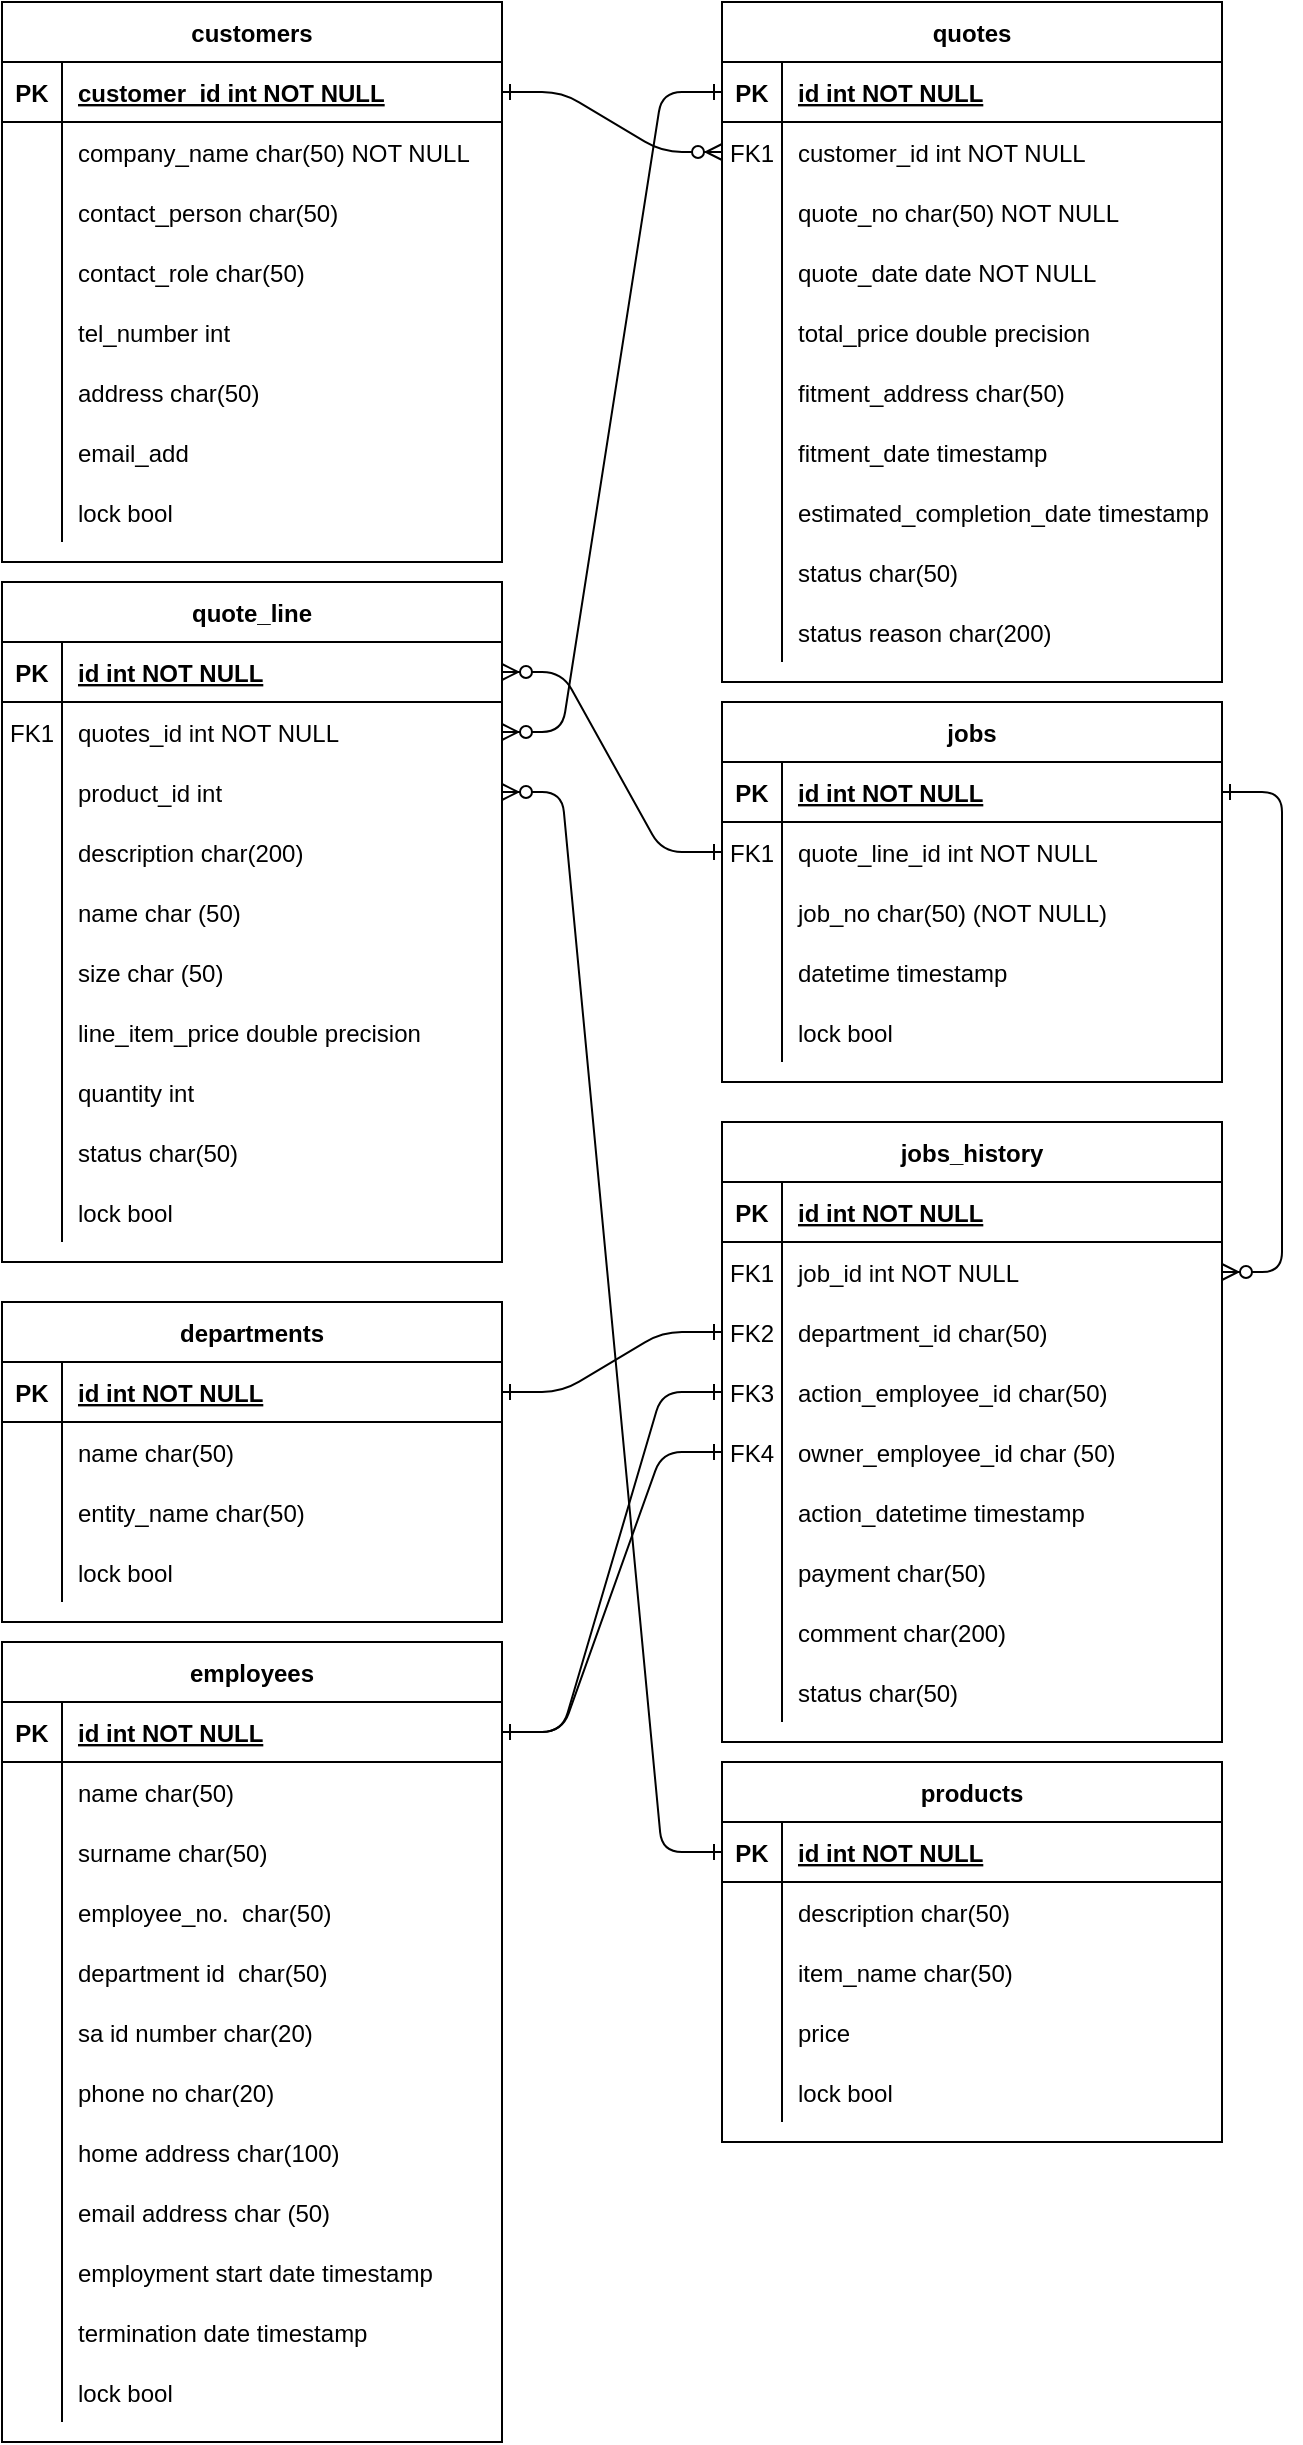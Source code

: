 <mxfile version="20.8.16" type="device"><diagram id="R2lEEEUBdFMjLlhIrx00" name="Page-1"><mxGraphModel dx="864" dy="508" grid="1" gridSize="10" guides="1" tooltips="1" connect="1" arrows="1" fold="1" page="1" pageScale="1" pageWidth="850" pageHeight="1100" math="0" shadow="0" extFonts="Permanent Marker^https://fonts.googleapis.com/css?family=Permanent+Marker"><root><mxCell id="0"/><mxCell id="1" parent="0"/><mxCell id="C-vyLk0tnHw3VtMMgP7b-1" value="" style="edgeStyle=entityRelationEdgeStyle;endArrow=ERzeroToMany;startArrow=ERone;endFill=1;startFill=0;" parent="1" source="C-vyLk0tnHw3VtMMgP7b-24" target="C-vyLk0tnHw3VtMMgP7b-6" edge="1"><mxGeometry width="100" height="100" relative="1" as="geometry"><mxPoint x="340" y="720" as="sourcePoint"/><mxPoint x="440" y="620" as="targetPoint"/></mxGeometry></mxCell><mxCell id="C-vyLk0tnHw3VtMMgP7b-12" value="" style="edgeStyle=entityRelationEdgeStyle;endArrow=ERzeroToMany;startArrow=ERone;endFill=1;startFill=0;" parent="1" source="C-vyLk0tnHw3VtMMgP7b-3" target="C-vyLk0tnHw3VtMMgP7b-17" edge="1"><mxGeometry width="100" height="100" relative="1" as="geometry"><mxPoint x="400" y="180" as="sourcePoint"/><mxPoint x="460" y="205" as="targetPoint"/></mxGeometry></mxCell><mxCell id="C-vyLk0tnHw3VtMMgP7b-2" value="quotes" style="shape=table;startSize=30;container=1;collapsible=1;childLayout=tableLayout;fixedRows=1;rowLines=0;fontStyle=1;align=center;resizeLast=1;" parent="1" vertex="1"><mxGeometry x="400" y="20" width="250" height="340" as="geometry"/></mxCell><mxCell id="C-vyLk0tnHw3VtMMgP7b-3" value="" style="shape=partialRectangle;collapsible=0;dropTarget=0;pointerEvents=0;fillColor=none;points=[[0,0.5],[1,0.5]];portConstraint=eastwest;top=0;left=0;right=0;bottom=1;" parent="C-vyLk0tnHw3VtMMgP7b-2" vertex="1"><mxGeometry y="30" width="250" height="30" as="geometry"/></mxCell><mxCell id="C-vyLk0tnHw3VtMMgP7b-4" value="PK" style="shape=partialRectangle;overflow=hidden;connectable=0;fillColor=none;top=0;left=0;bottom=0;right=0;fontStyle=1;" parent="C-vyLk0tnHw3VtMMgP7b-3" vertex="1"><mxGeometry width="30" height="30" as="geometry"><mxRectangle width="30" height="30" as="alternateBounds"/></mxGeometry></mxCell><mxCell id="C-vyLk0tnHw3VtMMgP7b-5" value="id int NOT NULL " style="shape=partialRectangle;overflow=hidden;connectable=0;fillColor=none;top=0;left=0;bottom=0;right=0;align=left;spacingLeft=6;fontStyle=5;" parent="C-vyLk0tnHw3VtMMgP7b-3" vertex="1"><mxGeometry x="30" width="220" height="30" as="geometry"><mxRectangle width="220" height="30" as="alternateBounds"/></mxGeometry></mxCell><mxCell id="C-vyLk0tnHw3VtMMgP7b-6" value="" style="shape=partialRectangle;collapsible=0;dropTarget=0;pointerEvents=0;fillColor=none;points=[[0,0.5],[1,0.5]];portConstraint=eastwest;top=0;left=0;right=0;bottom=0;" parent="C-vyLk0tnHw3VtMMgP7b-2" vertex="1"><mxGeometry y="60" width="250" height="30" as="geometry"/></mxCell><mxCell id="C-vyLk0tnHw3VtMMgP7b-7" value="FK1" style="shape=partialRectangle;overflow=hidden;connectable=0;fillColor=none;top=0;left=0;bottom=0;right=0;" parent="C-vyLk0tnHw3VtMMgP7b-6" vertex="1"><mxGeometry width="30" height="30" as="geometry"><mxRectangle width="30" height="30" as="alternateBounds"/></mxGeometry></mxCell><mxCell id="C-vyLk0tnHw3VtMMgP7b-8" value="customer_id int NOT NULL" style="shape=partialRectangle;overflow=hidden;connectable=0;fillColor=none;top=0;left=0;bottom=0;right=0;align=left;spacingLeft=6;" parent="C-vyLk0tnHw3VtMMgP7b-6" vertex="1"><mxGeometry x="30" width="220" height="30" as="geometry"><mxRectangle width="220" height="30" as="alternateBounds"/></mxGeometry></mxCell><mxCell id="jFoM1Kp_T9o5FJeB5pOE-1" style="shape=partialRectangle;collapsible=0;dropTarget=0;pointerEvents=0;fillColor=none;points=[[0,0.5],[1,0.5]];portConstraint=eastwest;top=0;left=0;right=0;bottom=0;" parent="C-vyLk0tnHw3VtMMgP7b-2" vertex="1"><mxGeometry y="90" width="250" height="30" as="geometry"/></mxCell><mxCell id="jFoM1Kp_T9o5FJeB5pOE-2" style="shape=partialRectangle;overflow=hidden;connectable=0;fillColor=none;top=0;left=0;bottom=0;right=0;" parent="jFoM1Kp_T9o5FJeB5pOE-1" vertex="1"><mxGeometry width="30" height="30" as="geometry"><mxRectangle width="30" height="30" as="alternateBounds"/></mxGeometry></mxCell><mxCell id="jFoM1Kp_T9o5FJeB5pOE-3" value="quote_no char(50) NOT NULL" style="shape=partialRectangle;overflow=hidden;connectable=0;fillColor=none;top=0;left=0;bottom=0;right=0;align=left;spacingLeft=6;" parent="jFoM1Kp_T9o5FJeB5pOE-1" vertex="1"><mxGeometry x="30" width="220" height="30" as="geometry"><mxRectangle width="220" height="30" as="alternateBounds"/></mxGeometry></mxCell><mxCell id="C-vyLk0tnHw3VtMMgP7b-9" value="" style="shape=partialRectangle;collapsible=0;dropTarget=0;pointerEvents=0;fillColor=none;points=[[0,0.5],[1,0.5]];portConstraint=eastwest;top=0;left=0;right=0;bottom=0;" parent="C-vyLk0tnHw3VtMMgP7b-2" vertex="1"><mxGeometry y="120" width="250" height="30" as="geometry"/></mxCell><mxCell id="C-vyLk0tnHw3VtMMgP7b-10" value="" style="shape=partialRectangle;overflow=hidden;connectable=0;fillColor=none;top=0;left=0;bottom=0;right=0;" parent="C-vyLk0tnHw3VtMMgP7b-9" vertex="1"><mxGeometry width="30" height="30" as="geometry"><mxRectangle width="30" height="30" as="alternateBounds"/></mxGeometry></mxCell><mxCell id="C-vyLk0tnHw3VtMMgP7b-11" value="quote_date date NOT NULL" style="shape=partialRectangle;overflow=hidden;connectable=0;fillColor=none;top=0;left=0;bottom=0;right=0;align=left;spacingLeft=6;" parent="C-vyLk0tnHw3VtMMgP7b-9" vertex="1"><mxGeometry x="30" width="220" height="30" as="geometry"><mxRectangle width="220" height="30" as="alternateBounds"/></mxGeometry></mxCell><mxCell id="3TmfsBBcvM5YdhhJlk3C-30" style="shape=partialRectangle;collapsible=0;dropTarget=0;pointerEvents=0;fillColor=none;points=[[0,0.5],[1,0.5]];portConstraint=eastwest;top=0;left=0;right=0;bottom=0;" parent="C-vyLk0tnHw3VtMMgP7b-2" vertex="1"><mxGeometry y="150" width="250" height="30" as="geometry"/></mxCell><mxCell id="3TmfsBBcvM5YdhhJlk3C-31" style="shape=partialRectangle;overflow=hidden;connectable=0;fillColor=none;top=0;left=0;bottom=0;right=0;" parent="3TmfsBBcvM5YdhhJlk3C-30" vertex="1"><mxGeometry width="30" height="30" as="geometry"><mxRectangle width="30" height="30" as="alternateBounds"/></mxGeometry></mxCell><mxCell id="3TmfsBBcvM5YdhhJlk3C-32" value="total_price double precision" style="shape=partialRectangle;overflow=hidden;connectable=0;fillColor=none;top=0;left=0;bottom=0;right=0;align=left;spacingLeft=6;" parent="3TmfsBBcvM5YdhhJlk3C-30" vertex="1"><mxGeometry x="30" width="220" height="30" as="geometry"><mxRectangle width="220" height="30" as="alternateBounds"/></mxGeometry></mxCell><mxCell id="FB1OPEg1ZuD9AnKeBbba-17" style="shape=partialRectangle;collapsible=0;dropTarget=0;pointerEvents=0;fillColor=none;points=[[0,0.5],[1,0.5]];portConstraint=eastwest;top=0;left=0;right=0;bottom=0;" parent="C-vyLk0tnHw3VtMMgP7b-2" vertex="1"><mxGeometry y="180" width="250" height="30" as="geometry"/></mxCell><mxCell id="FB1OPEg1ZuD9AnKeBbba-18" style="shape=partialRectangle;overflow=hidden;connectable=0;fillColor=none;top=0;left=0;bottom=0;right=0;" parent="FB1OPEg1ZuD9AnKeBbba-17" vertex="1"><mxGeometry width="30" height="30" as="geometry"><mxRectangle width="30" height="30" as="alternateBounds"/></mxGeometry></mxCell><mxCell id="FB1OPEg1ZuD9AnKeBbba-19" value="fitment_address char(50)" style="shape=partialRectangle;overflow=hidden;connectable=0;fillColor=none;top=0;left=0;bottom=0;right=0;align=left;spacingLeft=6;" parent="FB1OPEg1ZuD9AnKeBbba-17" vertex="1"><mxGeometry x="30" width="220" height="30" as="geometry"><mxRectangle width="220" height="30" as="alternateBounds"/></mxGeometry></mxCell><mxCell id="7Ay6dKPP_uWzEnjEHkC3-14" style="shape=partialRectangle;collapsible=0;dropTarget=0;pointerEvents=0;fillColor=none;points=[[0,0.5],[1,0.5]];portConstraint=eastwest;top=0;left=0;right=0;bottom=0;" parent="C-vyLk0tnHw3VtMMgP7b-2" vertex="1"><mxGeometry y="210" width="250" height="30" as="geometry"/></mxCell><mxCell id="7Ay6dKPP_uWzEnjEHkC3-15" style="shape=partialRectangle;overflow=hidden;connectable=0;fillColor=none;top=0;left=0;bottom=0;right=0;" parent="7Ay6dKPP_uWzEnjEHkC3-14" vertex="1"><mxGeometry width="30" height="30" as="geometry"><mxRectangle width="30" height="30" as="alternateBounds"/></mxGeometry></mxCell><mxCell id="7Ay6dKPP_uWzEnjEHkC3-16" style="shape=partialRectangle;overflow=hidden;connectable=0;fillColor=none;top=0;left=0;bottom=0;right=0;align=left;spacingLeft=6;" parent="7Ay6dKPP_uWzEnjEHkC3-14" vertex="1"><mxGeometry x="30" width="220" height="30" as="geometry"><mxRectangle width="220" height="30" as="alternateBounds"/></mxGeometry></mxCell><mxCell id="FB1OPEg1ZuD9AnKeBbba-23" style="shape=partialRectangle;collapsible=0;dropTarget=0;pointerEvents=0;fillColor=none;points=[[0,0.5],[1,0.5]];portConstraint=eastwest;top=0;left=0;right=0;bottom=0;" parent="C-vyLk0tnHw3VtMMgP7b-2" vertex="1"><mxGeometry y="240" width="250" height="30" as="geometry"/></mxCell><mxCell id="FB1OPEg1ZuD9AnKeBbba-24" style="shape=partialRectangle;overflow=hidden;connectable=0;fillColor=none;top=0;left=0;bottom=0;right=0;" parent="FB1OPEg1ZuD9AnKeBbba-23" vertex="1"><mxGeometry width="30" height="30" as="geometry"><mxRectangle width="30" height="30" as="alternateBounds"/></mxGeometry></mxCell><mxCell id="FB1OPEg1ZuD9AnKeBbba-25" value="estimated_completion_date timestamp" style="shape=partialRectangle;overflow=hidden;connectable=0;fillColor=none;top=0;left=0;bottom=0;right=0;align=left;spacingLeft=6;" parent="FB1OPEg1ZuD9AnKeBbba-23" vertex="1"><mxGeometry x="30" width="220" height="30" as="geometry"><mxRectangle width="220" height="30" as="alternateBounds"/></mxGeometry></mxCell><mxCell id="3TmfsBBcvM5YdhhJlk3C-33" style="shape=partialRectangle;collapsible=0;dropTarget=0;pointerEvents=0;fillColor=none;points=[[0,0.5],[1,0.5]];portConstraint=eastwest;top=0;left=0;right=0;bottom=0;" parent="C-vyLk0tnHw3VtMMgP7b-2" vertex="1"><mxGeometry y="270" width="250" height="30" as="geometry"/></mxCell><mxCell id="3TmfsBBcvM5YdhhJlk3C-34" style="shape=partialRectangle;overflow=hidden;connectable=0;fillColor=none;top=0;left=0;bottom=0;right=0;" parent="3TmfsBBcvM5YdhhJlk3C-33" vertex="1"><mxGeometry width="30" height="30" as="geometry"><mxRectangle width="30" height="30" as="alternateBounds"/></mxGeometry></mxCell><mxCell id="3TmfsBBcvM5YdhhJlk3C-35" value="status char(50)" style="shape=partialRectangle;overflow=hidden;connectable=0;fillColor=none;top=0;left=0;bottom=0;right=0;align=left;spacingLeft=6;" parent="3TmfsBBcvM5YdhhJlk3C-33" vertex="1"><mxGeometry x="30" width="220" height="30" as="geometry"><mxRectangle width="220" height="30" as="alternateBounds"/></mxGeometry></mxCell><mxCell id="en87KLeKevSdw_1rNjUk-1" style="shape=partialRectangle;collapsible=0;dropTarget=0;pointerEvents=0;fillColor=none;points=[[0,0.5],[1,0.5]];portConstraint=eastwest;top=0;left=0;right=0;bottom=0;" vertex="1" parent="C-vyLk0tnHw3VtMMgP7b-2"><mxGeometry y="300" width="250" height="30" as="geometry"/></mxCell><mxCell id="en87KLeKevSdw_1rNjUk-2" style="shape=partialRectangle;overflow=hidden;connectable=0;fillColor=none;top=0;left=0;bottom=0;right=0;" vertex="1" parent="en87KLeKevSdw_1rNjUk-1"><mxGeometry width="30" height="30" as="geometry"><mxRectangle width="30" height="30" as="alternateBounds"/></mxGeometry></mxCell><mxCell id="en87KLeKevSdw_1rNjUk-3" value="status reason char(200)" style="shape=partialRectangle;overflow=hidden;connectable=0;fillColor=none;top=0;left=0;bottom=0;right=0;align=left;spacingLeft=6;" vertex="1" parent="en87KLeKevSdw_1rNjUk-1"><mxGeometry x="30" width="220" height="30" as="geometry"><mxRectangle width="220" height="30" as="alternateBounds"/></mxGeometry></mxCell><mxCell id="C-vyLk0tnHw3VtMMgP7b-13" value="quote_line" style="shape=table;startSize=30;container=1;collapsible=1;childLayout=tableLayout;fixedRows=1;rowLines=0;fontStyle=1;align=center;resizeLast=1;" parent="1" vertex="1"><mxGeometry x="40" y="310" width="250" height="340" as="geometry"/></mxCell><mxCell id="C-vyLk0tnHw3VtMMgP7b-14" value="" style="shape=partialRectangle;collapsible=0;dropTarget=0;pointerEvents=0;fillColor=none;points=[[0,0.5],[1,0.5]];portConstraint=eastwest;top=0;left=0;right=0;bottom=1;" parent="C-vyLk0tnHw3VtMMgP7b-13" vertex="1"><mxGeometry y="30" width="250" height="30" as="geometry"/></mxCell><mxCell id="C-vyLk0tnHw3VtMMgP7b-15" value="PK" style="shape=partialRectangle;overflow=hidden;connectable=0;fillColor=none;top=0;left=0;bottom=0;right=0;fontStyle=1;" parent="C-vyLk0tnHw3VtMMgP7b-14" vertex="1"><mxGeometry width="30" height="30" as="geometry"><mxRectangle width="30" height="30" as="alternateBounds"/></mxGeometry></mxCell><mxCell id="C-vyLk0tnHw3VtMMgP7b-16" value="id int NOT NULL " style="shape=partialRectangle;overflow=hidden;connectable=0;fillColor=none;top=0;left=0;bottom=0;right=0;align=left;spacingLeft=6;fontStyle=5;" parent="C-vyLk0tnHw3VtMMgP7b-14" vertex="1"><mxGeometry x="30" width="220" height="30" as="geometry"><mxRectangle width="220" height="30" as="alternateBounds"/></mxGeometry></mxCell><mxCell id="C-vyLk0tnHw3VtMMgP7b-17" value="" style="shape=partialRectangle;collapsible=0;dropTarget=0;pointerEvents=0;fillColor=none;points=[[0,0.5],[1,0.5]];portConstraint=eastwest;top=0;left=0;right=0;bottom=0;" parent="C-vyLk0tnHw3VtMMgP7b-13" vertex="1"><mxGeometry y="60" width="250" height="30" as="geometry"/></mxCell><mxCell id="C-vyLk0tnHw3VtMMgP7b-18" value="FK1" style="shape=partialRectangle;overflow=hidden;connectable=0;fillColor=none;top=0;left=0;bottom=0;right=0;" parent="C-vyLk0tnHw3VtMMgP7b-17" vertex="1"><mxGeometry width="30" height="30" as="geometry"><mxRectangle width="30" height="30" as="alternateBounds"/></mxGeometry></mxCell><mxCell id="C-vyLk0tnHw3VtMMgP7b-19" value="quotes_id int NOT NULL" style="shape=partialRectangle;overflow=hidden;connectable=0;fillColor=none;top=0;left=0;bottom=0;right=0;align=left;spacingLeft=6;" parent="C-vyLk0tnHw3VtMMgP7b-17" vertex="1"><mxGeometry x="30" width="220" height="30" as="geometry"><mxRectangle width="220" height="30" as="alternateBounds"/></mxGeometry></mxCell><mxCell id="FB1OPEg1ZuD9AnKeBbba-34" style="shape=partialRectangle;collapsible=0;dropTarget=0;pointerEvents=0;fillColor=none;points=[[0,0.5],[1,0.5]];portConstraint=eastwest;top=0;left=0;right=0;bottom=0;" parent="C-vyLk0tnHw3VtMMgP7b-13" vertex="1"><mxGeometry y="90" width="250" height="30" as="geometry"/></mxCell><mxCell id="FB1OPEg1ZuD9AnKeBbba-35" style="shape=partialRectangle;overflow=hidden;connectable=0;fillColor=none;top=0;left=0;bottom=0;right=0;" parent="FB1OPEg1ZuD9AnKeBbba-34" vertex="1"><mxGeometry width="30" height="30" as="geometry"><mxRectangle width="30" height="30" as="alternateBounds"/></mxGeometry></mxCell><mxCell id="FB1OPEg1ZuD9AnKeBbba-36" value="product_id int" style="shape=partialRectangle;overflow=hidden;connectable=0;fillColor=none;top=0;left=0;bottom=0;right=0;align=left;spacingLeft=6;" parent="FB1OPEg1ZuD9AnKeBbba-34" vertex="1"><mxGeometry x="30" width="220" height="30" as="geometry"><mxRectangle width="220" height="30" as="alternateBounds"/></mxGeometry></mxCell><mxCell id="C-vyLk0tnHw3VtMMgP7b-20" value="" style="shape=partialRectangle;collapsible=0;dropTarget=0;pointerEvents=0;fillColor=none;points=[[0,0.5],[1,0.5]];portConstraint=eastwest;top=0;left=0;right=0;bottom=0;" parent="C-vyLk0tnHw3VtMMgP7b-13" vertex="1"><mxGeometry y="120" width="250" height="30" as="geometry"/></mxCell><mxCell id="C-vyLk0tnHw3VtMMgP7b-21" value="" style="shape=partialRectangle;overflow=hidden;connectable=0;fillColor=none;top=0;left=0;bottom=0;right=0;" parent="C-vyLk0tnHw3VtMMgP7b-20" vertex="1"><mxGeometry width="30" height="30" as="geometry"><mxRectangle width="30" height="30" as="alternateBounds"/></mxGeometry></mxCell><mxCell id="C-vyLk0tnHw3VtMMgP7b-22" value="description char(200)" style="shape=partialRectangle;overflow=hidden;connectable=0;fillColor=none;top=0;left=0;bottom=0;right=0;align=left;spacingLeft=6;" parent="C-vyLk0tnHw3VtMMgP7b-20" vertex="1"><mxGeometry x="30" width="220" height="30" as="geometry"><mxRectangle width="220" height="30" as="alternateBounds"/></mxGeometry></mxCell><mxCell id="sXZGP4VxwCqQMfTTvOOL-1" style="shape=partialRectangle;collapsible=0;dropTarget=0;pointerEvents=0;fillColor=none;points=[[0,0.5],[1,0.5]];portConstraint=eastwest;top=0;left=0;right=0;bottom=0;" parent="C-vyLk0tnHw3VtMMgP7b-13" vertex="1"><mxGeometry y="150" width="250" height="30" as="geometry"/></mxCell><mxCell id="sXZGP4VxwCqQMfTTvOOL-2" style="shape=partialRectangle;overflow=hidden;connectable=0;fillColor=none;top=0;left=0;bottom=0;right=0;" parent="sXZGP4VxwCqQMfTTvOOL-1" vertex="1"><mxGeometry width="30" height="30" as="geometry"><mxRectangle width="30" height="30" as="alternateBounds"/></mxGeometry></mxCell><mxCell id="sXZGP4VxwCqQMfTTvOOL-3" value="name char (50)" style="shape=partialRectangle;overflow=hidden;connectable=0;fillColor=none;top=0;left=0;bottom=0;right=0;align=left;spacingLeft=6;" parent="sXZGP4VxwCqQMfTTvOOL-1" vertex="1"><mxGeometry x="30" width="220" height="30" as="geometry"><mxRectangle width="220" height="30" as="alternateBounds"/></mxGeometry></mxCell><mxCell id="sXZGP4VxwCqQMfTTvOOL-4" style="shape=partialRectangle;collapsible=0;dropTarget=0;pointerEvents=0;fillColor=none;points=[[0,0.5],[1,0.5]];portConstraint=eastwest;top=0;left=0;right=0;bottom=0;" parent="C-vyLk0tnHw3VtMMgP7b-13" vertex="1"><mxGeometry y="180" width="250" height="30" as="geometry"/></mxCell><mxCell id="sXZGP4VxwCqQMfTTvOOL-5" style="shape=partialRectangle;overflow=hidden;connectable=0;fillColor=none;top=0;left=0;bottom=0;right=0;" parent="sXZGP4VxwCqQMfTTvOOL-4" vertex="1"><mxGeometry width="30" height="30" as="geometry"><mxRectangle width="30" height="30" as="alternateBounds"/></mxGeometry></mxCell><mxCell id="sXZGP4VxwCqQMfTTvOOL-6" value="size char (50)" style="shape=partialRectangle;overflow=hidden;connectable=0;fillColor=none;top=0;left=0;bottom=0;right=0;align=left;spacingLeft=6;" parent="sXZGP4VxwCqQMfTTvOOL-4" vertex="1"><mxGeometry x="30" width="220" height="30" as="geometry"><mxRectangle width="220" height="30" as="alternateBounds"/></mxGeometry></mxCell><mxCell id="3TmfsBBcvM5YdhhJlk3C-36" style="shape=partialRectangle;collapsible=0;dropTarget=0;pointerEvents=0;fillColor=none;points=[[0,0.5],[1,0.5]];portConstraint=eastwest;top=0;left=0;right=0;bottom=0;" parent="C-vyLk0tnHw3VtMMgP7b-13" vertex="1"><mxGeometry y="210" width="250" height="30" as="geometry"/></mxCell><mxCell id="3TmfsBBcvM5YdhhJlk3C-37" style="shape=partialRectangle;overflow=hidden;connectable=0;fillColor=none;top=0;left=0;bottom=0;right=0;" parent="3TmfsBBcvM5YdhhJlk3C-36" vertex="1"><mxGeometry width="30" height="30" as="geometry"><mxRectangle width="30" height="30" as="alternateBounds"/></mxGeometry></mxCell><mxCell id="3TmfsBBcvM5YdhhJlk3C-38" value="line_item_price double precision" style="shape=partialRectangle;overflow=hidden;connectable=0;fillColor=none;top=0;left=0;bottom=0;right=0;align=left;spacingLeft=6;" parent="3TmfsBBcvM5YdhhJlk3C-36" vertex="1"><mxGeometry x="30" width="220" height="30" as="geometry"><mxRectangle width="220" height="30" as="alternateBounds"/></mxGeometry></mxCell><mxCell id="3TmfsBBcvM5YdhhJlk3C-39" style="shape=partialRectangle;collapsible=0;dropTarget=0;pointerEvents=0;fillColor=none;points=[[0,0.5],[1,0.5]];portConstraint=eastwest;top=0;left=0;right=0;bottom=0;" parent="C-vyLk0tnHw3VtMMgP7b-13" vertex="1"><mxGeometry y="240" width="250" height="30" as="geometry"/></mxCell><mxCell id="3TmfsBBcvM5YdhhJlk3C-40" style="shape=partialRectangle;overflow=hidden;connectable=0;fillColor=none;top=0;left=0;bottom=0;right=0;" parent="3TmfsBBcvM5YdhhJlk3C-39" vertex="1"><mxGeometry width="30" height="30" as="geometry"><mxRectangle width="30" height="30" as="alternateBounds"/></mxGeometry></mxCell><mxCell id="3TmfsBBcvM5YdhhJlk3C-41" value="quantity int" style="shape=partialRectangle;overflow=hidden;connectable=0;fillColor=none;top=0;left=0;bottom=0;right=0;align=left;spacingLeft=6;" parent="3TmfsBBcvM5YdhhJlk3C-39" vertex="1"><mxGeometry x="30" width="220" height="30" as="geometry"><mxRectangle width="220" height="30" as="alternateBounds"/></mxGeometry></mxCell><mxCell id="3TmfsBBcvM5YdhhJlk3C-42" style="shape=partialRectangle;collapsible=0;dropTarget=0;pointerEvents=0;fillColor=none;points=[[0,0.5],[1,0.5]];portConstraint=eastwest;top=0;left=0;right=0;bottom=0;" parent="C-vyLk0tnHw3VtMMgP7b-13" vertex="1"><mxGeometry y="270" width="250" height="30" as="geometry"/></mxCell><mxCell id="3TmfsBBcvM5YdhhJlk3C-43" style="shape=partialRectangle;overflow=hidden;connectable=0;fillColor=none;top=0;left=0;bottom=0;right=0;" parent="3TmfsBBcvM5YdhhJlk3C-42" vertex="1"><mxGeometry width="30" height="30" as="geometry"><mxRectangle width="30" height="30" as="alternateBounds"/></mxGeometry></mxCell><mxCell id="3TmfsBBcvM5YdhhJlk3C-44" value="status char(50)" style="shape=partialRectangle;overflow=hidden;connectable=0;fillColor=none;top=0;left=0;bottom=0;right=0;align=left;spacingLeft=6;" parent="3TmfsBBcvM5YdhhJlk3C-42" vertex="1"><mxGeometry x="30" width="220" height="30" as="geometry"><mxRectangle width="220" height="30" as="alternateBounds"/></mxGeometry></mxCell><mxCell id="H_7WY91DjGlXR6KQ7gul-1" style="shape=partialRectangle;collapsible=0;dropTarget=0;pointerEvents=0;fillColor=none;points=[[0,0.5],[1,0.5]];portConstraint=eastwest;top=0;left=0;right=0;bottom=0;" parent="C-vyLk0tnHw3VtMMgP7b-13" vertex="1"><mxGeometry y="300" width="250" height="30" as="geometry"/></mxCell><mxCell id="H_7WY91DjGlXR6KQ7gul-2" style="shape=partialRectangle;overflow=hidden;connectable=0;fillColor=none;top=0;left=0;bottom=0;right=0;" parent="H_7WY91DjGlXR6KQ7gul-1" vertex="1"><mxGeometry width="30" height="30" as="geometry"><mxRectangle width="30" height="30" as="alternateBounds"/></mxGeometry></mxCell><mxCell id="H_7WY91DjGlXR6KQ7gul-3" value="lock bool" style="shape=partialRectangle;overflow=hidden;connectable=0;fillColor=none;top=0;left=0;bottom=0;right=0;align=left;spacingLeft=6;" parent="H_7WY91DjGlXR6KQ7gul-1" vertex="1"><mxGeometry x="30" width="220" height="30" as="geometry"><mxRectangle width="220" height="30" as="alternateBounds"/></mxGeometry></mxCell><mxCell id="C-vyLk0tnHw3VtMMgP7b-23" value="customers" style="shape=table;startSize=30;container=1;collapsible=1;childLayout=tableLayout;fixedRows=1;rowLines=0;fontStyle=1;align=center;resizeLast=1;" parent="1" vertex="1"><mxGeometry x="40" y="20" width="250" height="280" as="geometry"/></mxCell><mxCell id="C-vyLk0tnHw3VtMMgP7b-24" value="" style="shape=partialRectangle;collapsible=0;dropTarget=0;pointerEvents=0;fillColor=none;points=[[0,0.5],[1,0.5]];portConstraint=eastwest;top=0;left=0;right=0;bottom=1;" parent="C-vyLk0tnHw3VtMMgP7b-23" vertex="1"><mxGeometry y="30" width="250" height="30" as="geometry"/></mxCell><mxCell id="C-vyLk0tnHw3VtMMgP7b-25" value="PK" style="shape=partialRectangle;overflow=hidden;connectable=0;fillColor=none;top=0;left=0;bottom=0;right=0;fontStyle=1;" parent="C-vyLk0tnHw3VtMMgP7b-24" vertex="1"><mxGeometry width="30" height="30" as="geometry"><mxRectangle width="30" height="30" as="alternateBounds"/></mxGeometry></mxCell><mxCell id="C-vyLk0tnHw3VtMMgP7b-26" value="customer_id int NOT NULL " style="shape=partialRectangle;overflow=hidden;connectable=0;fillColor=none;top=0;left=0;bottom=0;right=0;align=left;spacingLeft=6;fontStyle=5;" parent="C-vyLk0tnHw3VtMMgP7b-24" vertex="1"><mxGeometry x="30" width="220" height="30" as="geometry"><mxRectangle width="220" height="30" as="alternateBounds"/></mxGeometry></mxCell><mxCell id="C-vyLk0tnHw3VtMMgP7b-27" value="" style="shape=partialRectangle;collapsible=0;dropTarget=0;pointerEvents=0;fillColor=none;points=[[0,0.5],[1,0.5]];portConstraint=eastwest;top=0;left=0;right=0;bottom=0;" parent="C-vyLk0tnHw3VtMMgP7b-23" vertex="1"><mxGeometry y="60" width="250" height="30" as="geometry"/></mxCell><mxCell id="C-vyLk0tnHw3VtMMgP7b-28" value="" style="shape=partialRectangle;overflow=hidden;connectable=0;fillColor=none;top=0;left=0;bottom=0;right=0;" parent="C-vyLk0tnHw3VtMMgP7b-27" vertex="1"><mxGeometry width="30" height="30" as="geometry"><mxRectangle width="30" height="30" as="alternateBounds"/></mxGeometry></mxCell><mxCell id="C-vyLk0tnHw3VtMMgP7b-29" value="company_name char(50) NOT NULL" style="shape=partialRectangle;overflow=hidden;connectable=0;fillColor=none;top=0;left=0;bottom=0;right=0;align=left;spacingLeft=6;" parent="C-vyLk0tnHw3VtMMgP7b-27" vertex="1"><mxGeometry x="30" width="220" height="30" as="geometry"><mxRectangle width="220" height="30" as="alternateBounds"/></mxGeometry></mxCell><mxCell id="7Ay6dKPP_uWzEnjEHkC3-1" style="shape=partialRectangle;collapsible=0;dropTarget=0;pointerEvents=0;fillColor=none;points=[[0,0.5],[1,0.5]];portConstraint=eastwest;top=0;left=0;right=0;bottom=0;" parent="C-vyLk0tnHw3VtMMgP7b-23" vertex="1"><mxGeometry y="90" width="250" height="30" as="geometry"/></mxCell><mxCell id="7Ay6dKPP_uWzEnjEHkC3-2" style="shape=partialRectangle;overflow=hidden;connectable=0;fillColor=none;top=0;left=0;bottom=0;right=0;" parent="7Ay6dKPP_uWzEnjEHkC3-1" vertex="1"><mxGeometry width="30" height="30" as="geometry"><mxRectangle width="30" height="30" as="alternateBounds"/></mxGeometry></mxCell><mxCell id="7Ay6dKPP_uWzEnjEHkC3-3" value="contact_person char(50)" style="shape=partialRectangle;overflow=hidden;connectable=0;fillColor=none;top=0;left=0;bottom=0;right=0;align=left;spacingLeft=6;" parent="7Ay6dKPP_uWzEnjEHkC3-1" vertex="1"><mxGeometry x="30" width="220" height="30" as="geometry"><mxRectangle width="220" height="30" as="alternateBounds"/></mxGeometry></mxCell><mxCell id="7Ay6dKPP_uWzEnjEHkC3-4" style="shape=partialRectangle;collapsible=0;dropTarget=0;pointerEvents=0;fillColor=none;points=[[0,0.5],[1,0.5]];portConstraint=eastwest;top=0;left=0;right=0;bottom=0;" parent="C-vyLk0tnHw3VtMMgP7b-23" vertex="1"><mxGeometry y="120" width="250" height="30" as="geometry"/></mxCell><mxCell id="7Ay6dKPP_uWzEnjEHkC3-5" style="shape=partialRectangle;overflow=hidden;connectable=0;fillColor=none;top=0;left=0;bottom=0;right=0;" parent="7Ay6dKPP_uWzEnjEHkC3-4" vertex="1"><mxGeometry width="30" height="30" as="geometry"><mxRectangle width="30" height="30" as="alternateBounds"/></mxGeometry></mxCell><mxCell id="7Ay6dKPP_uWzEnjEHkC3-6" value="contact_role char(50)" style="shape=partialRectangle;overflow=hidden;connectable=0;fillColor=none;top=0;left=0;bottom=0;right=0;align=left;spacingLeft=6;" parent="7Ay6dKPP_uWzEnjEHkC3-4" vertex="1"><mxGeometry x="30" width="220" height="30" as="geometry"><mxRectangle width="220" height="30" as="alternateBounds"/></mxGeometry></mxCell><mxCell id="3TmfsBBcvM5YdhhJlk3C-21" style="shape=partialRectangle;collapsible=0;dropTarget=0;pointerEvents=0;fillColor=none;points=[[0,0.5],[1,0.5]];portConstraint=eastwest;top=0;left=0;right=0;bottom=0;" parent="C-vyLk0tnHw3VtMMgP7b-23" vertex="1"><mxGeometry y="150" width="250" height="30" as="geometry"/></mxCell><mxCell id="3TmfsBBcvM5YdhhJlk3C-22" style="shape=partialRectangle;overflow=hidden;connectable=0;fillColor=none;top=0;left=0;bottom=0;right=0;" parent="3TmfsBBcvM5YdhhJlk3C-21" vertex="1"><mxGeometry width="30" height="30" as="geometry"><mxRectangle width="30" height="30" as="alternateBounds"/></mxGeometry></mxCell><mxCell id="3TmfsBBcvM5YdhhJlk3C-23" value="tel_number int " style="shape=partialRectangle;overflow=hidden;connectable=0;fillColor=none;top=0;left=0;bottom=0;right=0;align=left;spacingLeft=6;" parent="3TmfsBBcvM5YdhhJlk3C-21" vertex="1"><mxGeometry x="30" width="220" height="30" as="geometry"><mxRectangle width="220" height="30" as="alternateBounds"/></mxGeometry></mxCell><mxCell id="3TmfsBBcvM5YdhhJlk3C-24" style="shape=partialRectangle;collapsible=0;dropTarget=0;pointerEvents=0;fillColor=none;points=[[0,0.5],[1,0.5]];portConstraint=eastwest;top=0;left=0;right=0;bottom=0;" parent="C-vyLk0tnHw3VtMMgP7b-23" vertex="1"><mxGeometry y="180" width="250" height="30" as="geometry"/></mxCell><mxCell id="3TmfsBBcvM5YdhhJlk3C-25" style="shape=partialRectangle;overflow=hidden;connectable=0;fillColor=none;top=0;left=0;bottom=0;right=0;" parent="3TmfsBBcvM5YdhhJlk3C-24" vertex="1"><mxGeometry width="30" height="30" as="geometry"><mxRectangle width="30" height="30" as="alternateBounds"/></mxGeometry></mxCell><mxCell id="3TmfsBBcvM5YdhhJlk3C-26" value="address char(50)" style="shape=partialRectangle;overflow=hidden;connectable=0;fillColor=none;top=0;left=0;bottom=0;right=0;align=left;spacingLeft=6;" parent="3TmfsBBcvM5YdhhJlk3C-24" vertex="1"><mxGeometry x="30" width="220" height="30" as="geometry"><mxRectangle width="220" height="30" as="alternateBounds"/></mxGeometry></mxCell><mxCell id="3TmfsBBcvM5YdhhJlk3C-27" style="shape=partialRectangle;collapsible=0;dropTarget=0;pointerEvents=0;fillColor=none;points=[[0,0.5],[1,0.5]];portConstraint=eastwest;top=0;left=0;right=0;bottom=0;" parent="C-vyLk0tnHw3VtMMgP7b-23" vertex="1"><mxGeometry y="210" width="250" height="30" as="geometry"/></mxCell><mxCell id="3TmfsBBcvM5YdhhJlk3C-28" style="shape=partialRectangle;overflow=hidden;connectable=0;fillColor=none;top=0;left=0;bottom=0;right=0;" parent="3TmfsBBcvM5YdhhJlk3C-27" vertex="1"><mxGeometry width="30" height="30" as="geometry"><mxRectangle width="30" height="30" as="alternateBounds"/></mxGeometry></mxCell><mxCell id="3TmfsBBcvM5YdhhJlk3C-29" value="email_add" style="shape=partialRectangle;overflow=hidden;connectable=0;fillColor=none;top=0;left=0;bottom=0;right=0;align=left;spacingLeft=6;" parent="3TmfsBBcvM5YdhhJlk3C-27" vertex="1"><mxGeometry x="30" width="220" height="30" as="geometry"><mxRectangle width="220" height="30" as="alternateBounds"/></mxGeometry></mxCell><mxCell id="1XkcZois5Ievd6IAJ_b_-1" style="shape=partialRectangle;collapsible=0;dropTarget=0;pointerEvents=0;fillColor=none;points=[[0,0.5],[1,0.5]];portConstraint=eastwest;top=0;left=0;right=0;bottom=0;" parent="C-vyLk0tnHw3VtMMgP7b-23" vertex="1"><mxGeometry y="240" width="250" height="30" as="geometry"/></mxCell><mxCell id="1XkcZois5Ievd6IAJ_b_-2" style="shape=partialRectangle;overflow=hidden;connectable=0;fillColor=none;top=0;left=0;bottom=0;right=0;" parent="1XkcZois5Ievd6IAJ_b_-1" vertex="1"><mxGeometry width="30" height="30" as="geometry"><mxRectangle width="30" height="30" as="alternateBounds"/></mxGeometry></mxCell><mxCell id="1XkcZois5Ievd6IAJ_b_-3" value="lock bool" style="shape=partialRectangle;overflow=hidden;connectable=0;fillColor=none;top=0;left=0;bottom=0;right=0;align=left;spacingLeft=6;" parent="1XkcZois5Ievd6IAJ_b_-1" vertex="1"><mxGeometry x="30" width="220" height="30" as="geometry"><mxRectangle width="220" height="30" as="alternateBounds"/></mxGeometry></mxCell><mxCell id="3TmfsBBcvM5YdhhJlk3C-1" value="jobs" style="shape=table;startSize=30;container=1;collapsible=1;childLayout=tableLayout;fixedRows=1;rowLines=0;fontStyle=1;align=center;resizeLast=1;" parent="1" vertex="1"><mxGeometry x="400" y="370" width="250" height="190" as="geometry"/></mxCell><mxCell id="3TmfsBBcvM5YdhhJlk3C-2" value="" style="shape=partialRectangle;collapsible=0;dropTarget=0;pointerEvents=0;fillColor=none;points=[[0,0.5],[1,0.5]];portConstraint=eastwest;top=0;left=0;right=0;bottom=1;" parent="3TmfsBBcvM5YdhhJlk3C-1" vertex="1"><mxGeometry y="30" width="250" height="30" as="geometry"/></mxCell><mxCell id="3TmfsBBcvM5YdhhJlk3C-3" value="PK" style="shape=partialRectangle;overflow=hidden;connectable=0;fillColor=none;top=0;left=0;bottom=0;right=0;fontStyle=1;" parent="3TmfsBBcvM5YdhhJlk3C-2" vertex="1"><mxGeometry width="30" height="30" as="geometry"><mxRectangle width="30" height="30" as="alternateBounds"/></mxGeometry></mxCell><mxCell id="3TmfsBBcvM5YdhhJlk3C-4" value="id int NOT NULL " style="shape=partialRectangle;overflow=hidden;connectable=0;fillColor=none;top=0;left=0;bottom=0;right=0;align=left;spacingLeft=6;fontStyle=5;" parent="3TmfsBBcvM5YdhhJlk3C-2" vertex="1"><mxGeometry x="30" width="220" height="30" as="geometry"><mxRectangle width="220" height="30" as="alternateBounds"/></mxGeometry></mxCell><mxCell id="3TmfsBBcvM5YdhhJlk3C-5" value="" style="shape=partialRectangle;collapsible=0;dropTarget=0;pointerEvents=0;fillColor=none;points=[[0,0.5],[1,0.5]];portConstraint=eastwest;top=0;left=0;right=0;bottom=0;" parent="3TmfsBBcvM5YdhhJlk3C-1" vertex="1"><mxGeometry y="60" width="250" height="30" as="geometry"/></mxCell><mxCell id="3TmfsBBcvM5YdhhJlk3C-6" value="FK1" style="shape=partialRectangle;overflow=hidden;connectable=0;fillColor=none;top=0;left=0;bottom=0;right=0;" parent="3TmfsBBcvM5YdhhJlk3C-5" vertex="1"><mxGeometry width="30" height="30" as="geometry"><mxRectangle width="30" height="30" as="alternateBounds"/></mxGeometry></mxCell><mxCell id="3TmfsBBcvM5YdhhJlk3C-7" value="quote_line_id int NOT NULL" style="shape=partialRectangle;overflow=hidden;connectable=0;fillColor=none;top=0;left=0;bottom=0;right=0;align=left;spacingLeft=6;" parent="3TmfsBBcvM5YdhhJlk3C-5" vertex="1"><mxGeometry x="30" width="220" height="30" as="geometry"><mxRectangle width="220" height="30" as="alternateBounds"/></mxGeometry></mxCell><mxCell id="H_7WY91DjGlXR6KQ7gul-4" style="shape=partialRectangle;collapsible=0;dropTarget=0;pointerEvents=0;fillColor=none;points=[[0,0.5],[1,0.5]];portConstraint=eastwest;top=0;left=0;right=0;bottom=0;" parent="3TmfsBBcvM5YdhhJlk3C-1" vertex="1"><mxGeometry y="90" width="250" height="30" as="geometry"/></mxCell><mxCell id="H_7WY91DjGlXR6KQ7gul-5" style="shape=partialRectangle;overflow=hidden;connectable=0;fillColor=none;top=0;left=0;bottom=0;right=0;" parent="H_7WY91DjGlXR6KQ7gul-4" vertex="1"><mxGeometry width="30" height="30" as="geometry"><mxRectangle width="30" height="30" as="alternateBounds"/></mxGeometry></mxCell><mxCell id="H_7WY91DjGlXR6KQ7gul-6" value="job_no char(50) (NOT NULL)" style="shape=partialRectangle;overflow=hidden;connectable=0;fillColor=none;top=0;left=0;bottom=0;right=0;align=left;spacingLeft=6;" parent="H_7WY91DjGlXR6KQ7gul-4" vertex="1"><mxGeometry x="30" width="220" height="30" as="geometry"><mxRectangle width="220" height="30" as="alternateBounds"/></mxGeometry></mxCell><mxCell id="3TmfsBBcvM5YdhhJlk3C-46" style="shape=partialRectangle;collapsible=0;dropTarget=0;pointerEvents=0;fillColor=none;points=[[0,0.5],[1,0.5]];portConstraint=eastwest;top=0;left=0;right=0;bottom=0;" parent="3TmfsBBcvM5YdhhJlk3C-1" vertex="1"><mxGeometry y="120" width="250" height="30" as="geometry"/></mxCell><mxCell id="3TmfsBBcvM5YdhhJlk3C-47" value="" style="shape=partialRectangle;overflow=hidden;connectable=0;fillColor=none;top=0;left=0;bottom=0;right=0;" parent="3TmfsBBcvM5YdhhJlk3C-46" vertex="1"><mxGeometry width="30" height="30" as="geometry"><mxRectangle width="30" height="30" as="alternateBounds"/></mxGeometry></mxCell><mxCell id="3TmfsBBcvM5YdhhJlk3C-48" value="datetime timestamp" style="shape=partialRectangle;overflow=hidden;connectable=0;fillColor=none;top=0;left=0;bottom=0;right=0;align=left;spacingLeft=6;" parent="3TmfsBBcvM5YdhhJlk3C-46" vertex="1"><mxGeometry x="30" width="220" height="30" as="geometry"><mxRectangle width="220" height="30" as="alternateBounds"/></mxGeometry></mxCell><mxCell id="r1KeSTIXt58xLECUnFlx-1" style="shape=partialRectangle;collapsible=0;dropTarget=0;pointerEvents=0;fillColor=none;points=[[0,0.5],[1,0.5]];portConstraint=eastwest;top=0;left=0;right=0;bottom=0;" parent="3TmfsBBcvM5YdhhJlk3C-1" vertex="1"><mxGeometry y="150" width="250" height="30" as="geometry"/></mxCell><mxCell id="r1KeSTIXt58xLECUnFlx-2" style="shape=partialRectangle;overflow=hidden;connectable=0;fillColor=none;top=0;left=0;bottom=0;right=0;" parent="r1KeSTIXt58xLECUnFlx-1" vertex="1"><mxGeometry width="30" height="30" as="geometry"><mxRectangle width="30" height="30" as="alternateBounds"/></mxGeometry></mxCell><mxCell id="r1KeSTIXt58xLECUnFlx-3" value="lock bool" style="shape=partialRectangle;overflow=hidden;connectable=0;fillColor=none;top=0;left=0;bottom=0;right=0;align=left;spacingLeft=6;" parent="r1KeSTIXt58xLECUnFlx-1" vertex="1"><mxGeometry x="30" width="220" height="30" as="geometry"><mxRectangle width="220" height="30" as="alternateBounds"/></mxGeometry></mxCell><mxCell id="3TmfsBBcvM5YdhhJlk3C-11" value="employees" style="shape=table;startSize=30;container=1;collapsible=1;childLayout=tableLayout;fixedRows=1;rowLines=0;fontStyle=1;align=center;resizeLast=1;" parent="1" vertex="1"><mxGeometry x="40" y="840" width="250" height="400" as="geometry"/></mxCell><mxCell id="3TmfsBBcvM5YdhhJlk3C-12" value="" style="shape=partialRectangle;collapsible=0;dropTarget=0;pointerEvents=0;fillColor=none;points=[[0,0.5],[1,0.5]];portConstraint=eastwest;top=0;left=0;right=0;bottom=1;" parent="3TmfsBBcvM5YdhhJlk3C-11" vertex="1"><mxGeometry y="30" width="250" height="30" as="geometry"/></mxCell><mxCell id="3TmfsBBcvM5YdhhJlk3C-13" value="PK" style="shape=partialRectangle;overflow=hidden;connectable=0;fillColor=none;top=0;left=0;bottom=0;right=0;fontStyle=1;" parent="3TmfsBBcvM5YdhhJlk3C-12" vertex="1"><mxGeometry width="30" height="30" as="geometry"><mxRectangle width="30" height="30" as="alternateBounds"/></mxGeometry></mxCell><mxCell id="3TmfsBBcvM5YdhhJlk3C-14" value="id int NOT NULL " style="shape=partialRectangle;overflow=hidden;connectable=0;fillColor=none;top=0;left=0;bottom=0;right=0;align=left;spacingLeft=6;fontStyle=5;" parent="3TmfsBBcvM5YdhhJlk3C-12" vertex="1"><mxGeometry x="30" width="220" height="30" as="geometry"><mxRectangle width="220" height="30" as="alternateBounds"/></mxGeometry></mxCell><mxCell id="3TmfsBBcvM5YdhhJlk3C-15" value="" style="shape=partialRectangle;collapsible=0;dropTarget=0;pointerEvents=0;fillColor=none;points=[[0,0.5],[1,0.5]];portConstraint=eastwest;top=0;left=0;right=0;bottom=0;" parent="3TmfsBBcvM5YdhhJlk3C-11" vertex="1"><mxGeometry y="60" width="250" height="30" as="geometry"/></mxCell><mxCell id="3TmfsBBcvM5YdhhJlk3C-16" value="" style="shape=partialRectangle;overflow=hidden;connectable=0;fillColor=none;top=0;left=0;bottom=0;right=0;" parent="3TmfsBBcvM5YdhhJlk3C-15" vertex="1"><mxGeometry width="30" height="30" as="geometry"><mxRectangle width="30" height="30" as="alternateBounds"/></mxGeometry></mxCell><mxCell id="3TmfsBBcvM5YdhhJlk3C-17" value="name char(50)" style="shape=partialRectangle;overflow=hidden;connectable=0;fillColor=none;top=0;left=0;bottom=0;right=0;align=left;spacingLeft=6;" parent="3TmfsBBcvM5YdhhJlk3C-15" vertex="1"><mxGeometry x="30" width="220" height="30" as="geometry"><mxRectangle width="220" height="30" as="alternateBounds"/></mxGeometry></mxCell><mxCell id="TLNg2DmO8_JcaaBGRCVR-23" style="shape=partialRectangle;collapsible=0;dropTarget=0;pointerEvents=0;fillColor=none;points=[[0,0.5],[1,0.5]];portConstraint=eastwest;top=0;left=0;right=0;bottom=0;" parent="3TmfsBBcvM5YdhhJlk3C-11" vertex="1"><mxGeometry y="90" width="250" height="30" as="geometry"/></mxCell><mxCell id="TLNg2DmO8_JcaaBGRCVR-24" style="shape=partialRectangle;overflow=hidden;connectable=0;fillColor=none;top=0;left=0;bottom=0;right=0;" parent="TLNg2DmO8_JcaaBGRCVR-23" vertex="1"><mxGeometry width="30" height="30" as="geometry"><mxRectangle width="30" height="30" as="alternateBounds"/></mxGeometry></mxCell><mxCell id="TLNg2DmO8_JcaaBGRCVR-25" value="surname char(50)" style="shape=partialRectangle;overflow=hidden;connectable=0;fillColor=none;top=0;left=0;bottom=0;right=0;align=left;spacingLeft=6;" parent="TLNg2DmO8_JcaaBGRCVR-23" vertex="1"><mxGeometry x="30" width="220" height="30" as="geometry"><mxRectangle width="220" height="30" as="alternateBounds"/></mxGeometry></mxCell><mxCell id="3TmfsBBcvM5YdhhJlk3C-18" value="" style="shape=partialRectangle;collapsible=0;dropTarget=0;pointerEvents=0;fillColor=none;points=[[0,0.5],[1,0.5]];portConstraint=eastwest;top=0;left=0;right=0;bottom=0;" parent="3TmfsBBcvM5YdhhJlk3C-11" vertex="1"><mxGeometry y="120" width="250" height="30" as="geometry"/></mxCell><mxCell id="3TmfsBBcvM5YdhhJlk3C-19" value="" style="shape=partialRectangle;overflow=hidden;connectable=0;fillColor=none;top=0;left=0;bottom=0;right=0;" parent="3TmfsBBcvM5YdhhJlk3C-18" vertex="1"><mxGeometry width="30" height="30" as="geometry"><mxRectangle width="30" height="30" as="alternateBounds"/></mxGeometry></mxCell><mxCell id="3TmfsBBcvM5YdhhJlk3C-20" value="employee_no.  char(50)" style="shape=partialRectangle;overflow=hidden;connectable=0;fillColor=none;top=0;left=0;bottom=0;right=0;align=left;spacingLeft=6;" parent="3TmfsBBcvM5YdhhJlk3C-18" vertex="1"><mxGeometry x="30" width="220" height="30" as="geometry"><mxRectangle width="220" height="30" as="alternateBounds"/></mxGeometry></mxCell><mxCell id="en87KLeKevSdw_1rNjUk-10" style="shape=partialRectangle;collapsible=0;dropTarget=0;pointerEvents=0;fillColor=none;points=[[0,0.5],[1,0.5]];portConstraint=eastwest;top=0;left=0;right=0;bottom=0;" vertex="1" parent="3TmfsBBcvM5YdhhJlk3C-11"><mxGeometry y="150" width="250" height="30" as="geometry"/></mxCell><mxCell id="en87KLeKevSdw_1rNjUk-11" style="shape=partialRectangle;overflow=hidden;connectable=0;fillColor=none;top=0;left=0;bottom=0;right=0;" vertex="1" parent="en87KLeKevSdw_1rNjUk-10"><mxGeometry width="30" height="30" as="geometry"><mxRectangle width="30" height="30" as="alternateBounds"/></mxGeometry></mxCell><mxCell id="en87KLeKevSdw_1rNjUk-12" value="department id  char(50)" style="shape=partialRectangle;overflow=hidden;connectable=0;fillColor=none;top=0;left=0;bottom=0;right=0;align=left;spacingLeft=6;" vertex="1" parent="en87KLeKevSdw_1rNjUk-10"><mxGeometry x="30" width="220" height="30" as="geometry"><mxRectangle width="220" height="30" as="alternateBounds"/></mxGeometry></mxCell><mxCell id="en87KLeKevSdw_1rNjUk-7" style="shape=partialRectangle;collapsible=0;dropTarget=0;pointerEvents=0;fillColor=none;points=[[0,0.5],[1,0.5]];portConstraint=eastwest;top=0;left=0;right=0;bottom=0;" vertex="1" parent="3TmfsBBcvM5YdhhJlk3C-11"><mxGeometry y="180" width="250" height="30" as="geometry"/></mxCell><mxCell id="en87KLeKevSdw_1rNjUk-8" style="shape=partialRectangle;overflow=hidden;connectable=0;fillColor=none;top=0;left=0;bottom=0;right=0;" vertex="1" parent="en87KLeKevSdw_1rNjUk-7"><mxGeometry width="30" height="30" as="geometry"><mxRectangle width="30" height="30" as="alternateBounds"/></mxGeometry></mxCell><mxCell id="en87KLeKevSdw_1rNjUk-9" value="sa id number char(20)" style="shape=partialRectangle;overflow=hidden;connectable=0;fillColor=none;top=0;left=0;bottom=0;right=0;align=left;spacingLeft=6;" vertex="1" parent="en87KLeKevSdw_1rNjUk-7"><mxGeometry x="30" width="220" height="30" as="geometry"><mxRectangle width="220" height="30" as="alternateBounds"/></mxGeometry></mxCell><mxCell id="en87KLeKevSdw_1rNjUk-4" style="shape=partialRectangle;collapsible=0;dropTarget=0;pointerEvents=0;fillColor=none;points=[[0,0.5],[1,0.5]];portConstraint=eastwest;top=0;left=0;right=0;bottom=0;" vertex="1" parent="3TmfsBBcvM5YdhhJlk3C-11"><mxGeometry y="210" width="250" height="30" as="geometry"/></mxCell><mxCell id="en87KLeKevSdw_1rNjUk-5" style="shape=partialRectangle;overflow=hidden;connectable=0;fillColor=none;top=0;left=0;bottom=0;right=0;" vertex="1" parent="en87KLeKevSdw_1rNjUk-4"><mxGeometry width="30" height="30" as="geometry"><mxRectangle width="30" height="30" as="alternateBounds"/></mxGeometry></mxCell><mxCell id="en87KLeKevSdw_1rNjUk-6" value="phone no char(20)" style="shape=partialRectangle;overflow=hidden;connectable=0;fillColor=none;top=0;left=0;bottom=0;right=0;align=left;spacingLeft=6;" vertex="1" parent="en87KLeKevSdw_1rNjUk-4"><mxGeometry x="30" width="220" height="30" as="geometry"><mxRectangle width="220" height="30" as="alternateBounds"/></mxGeometry></mxCell><mxCell id="en87KLeKevSdw_1rNjUk-22" style="shape=partialRectangle;collapsible=0;dropTarget=0;pointerEvents=0;fillColor=none;points=[[0,0.5],[1,0.5]];portConstraint=eastwest;top=0;left=0;right=0;bottom=0;" vertex="1" parent="3TmfsBBcvM5YdhhJlk3C-11"><mxGeometry y="240" width="250" height="30" as="geometry"/></mxCell><mxCell id="en87KLeKevSdw_1rNjUk-23" style="shape=partialRectangle;overflow=hidden;connectable=0;fillColor=none;top=0;left=0;bottom=0;right=0;" vertex="1" parent="en87KLeKevSdw_1rNjUk-22"><mxGeometry width="30" height="30" as="geometry"><mxRectangle width="30" height="30" as="alternateBounds"/></mxGeometry></mxCell><mxCell id="en87KLeKevSdw_1rNjUk-24" value="home address char(100)" style="shape=partialRectangle;overflow=hidden;connectable=0;fillColor=none;top=0;left=0;bottom=0;right=0;align=left;spacingLeft=6;" vertex="1" parent="en87KLeKevSdw_1rNjUk-22"><mxGeometry x="30" width="220" height="30" as="geometry"><mxRectangle width="220" height="30" as="alternateBounds"/></mxGeometry></mxCell><mxCell id="en87KLeKevSdw_1rNjUk-19" style="shape=partialRectangle;collapsible=0;dropTarget=0;pointerEvents=0;fillColor=none;points=[[0,0.5],[1,0.5]];portConstraint=eastwest;top=0;left=0;right=0;bottom=0;" vertex="1" parent="3TmfsBBcvM5YdhhJlk3C-11"><mxGeometry y="270" width="250" height="30" as="geometry"/></mxCell><mxCell id="en87KLeKevSdw_1rNjUk-20" style="shape=partialRectangle;overflow=hidden;connectable=0;fillColor=none;top=0;left=0;bottom=0;right=0;" vertex="1" parent="en87KLeKevSdw_1rNjUk-19"><mxGeometry width="30" height="30" as="geometry"><mxRectangle width="30" height="30" as="alternateBounds"/></mxGeometry></mxCell><mxCell id="en87KLeKevSdw_1rNjUk-21" value="email address char (50)" style="shape=partialRectangle;overflow=hidden;connectable=0;fillColor=none;top=0;left=0;bottom=0;right=0;align=left;spacingLeft=6;" vertex="1" parent="en87KLeKevSdw_1rNjUk-19"><mxGeometry x="30" width="220" height="30" as="geometry"><mxRectangle width="220" height="30" as="alternateBounds"/></mxGeometry></mxCell><mxCell id="en87KLeKevSdw_1rNjUk-16" style="shape=partialRectangle;collapsible=0;dropTarget=0;pointerEvents=0;fillColor=none;points=[[0,0.5],[1,0.5]];portConstraint=eastwest;top=0;left=0;right=0;bottom=0;" vertex="1" parent="3TmfsBBcvM5YdhhJlk3C-11"><mxGeometry y="300" width="250" height="30" as="geometry"/></mxCell><mxCell id="en87KLeKevSdw_1rNjUk-17" style="shape=partialRectangle;overflow=hidden;connectable=0;fillColor=none;top=0;left=0;bottom=0;right=0;" vertex="1" parent="en87KLeKevSdw_1rNjUk-16"><mxGeometry width="30" height="30" as="geometry"><mxRectangle width="30" height="30" as="alternateBounds"/></mxGeometry></mxCell><mxCell id="en87KLeKevSdw_1rNjUk-18" value="employment start date timestamp" style="shape=partialRectangle;overflow=hidden;connectable=0;fillColor=none;top=0;left=0;bottom=0;right=0;align=left;spacingLeft=6;" vertex="1" parent="en87KLeKevSdw_1rNjUk-16"><mxGeometry x="30" width="220" height="30" as="geometry"><mxRectangle width="220" height="30" as="alternateBounds"/></mxGeometry></mxCell><mxCell id="en87KLeKevSdw_1rNjUk-13" style="shape=partialRectangle;collapsible=0;dropTarget=0;pointerEvents=0;fillColor=none;points=[[0,0.5],[1,0.5]];portConstraint=eastwest;top=0;left=0;right=0;bottom=0;" vertex="1" parent="3TmfsBBcvM5YdhhJlk3C-11"><mxGeometry y="330" width="250" height="30" as="geometry"/></mxCell><mxCell id="en87KLeKevSdw_1rNjUk-14" style="shape=partialRectangle;overflow=hidden;connectable=0;fillColor=none;top=0;left=0;bottom=0;right=0;" vertex="1" parent="en87KLeKevSdw_1rNjUk-13"><mxGeometry width="30" height="30" as="geometry"><mxRectangle width="30" height="30" as="alternateBounds"/></mxGeometry></mxCell><mxCell id="en87KLeKevSdw_1rNjUk-15" value="termination date timestamp" style="shape=partialRectangle;overflow=hidden;connectable=0;fillColor=none;top=0;left=0;bottom=0;right=0;align=left;spacingLeft=6;" vertex="1" parent="en87KLeKevSdw_1rNjUk-13"><mxGeometry x="30" width="220" height="30" as="geometry"><mxRectangle width="220" height="30" as="alternateBounds"/></mxGeometry></mxCell><mxCell id="1XkcZois5Ievd6IAJ_b_-7" style="shape=partialRectangle;collapsible=0;dropTarget=0;pointerEvents=0;fillColor=none;points=[[0,0.5],[1,0.5]];portConstraint=eastwest;top=0;left=0;right=0;bottom=0;" parent="3TmfsBBcvM5YdhhJlk3C-11" vertex="1"><mxGeometry y="360" width="250" height="30" as="geometry"/></mxCell><mxCell id="1XkcZois5Ievd6IAJ_b_-8" style="shape=partialRectangle;overflow=hidden;connectable=0;fillColor=none;top=0;left=0;bottom=0;right=0;" parent="1XkcZois5Ievd6IAJ_b_-7" vertex="1"><mxGeometry width="30" height="30" as="geometry"><mxRectangle width="30" height="30" as="alternateBounds"/></mxGeometry></mxCell><mxCell id="1XkcZois5Ievd6IAJ_b_-9" value="lock bool" style="shape=partialRectangle;overflow=hidden;connectable=0;fillColor=none;top=0;left=0;bottom=0;right=0;align=left;spacingLeft=6;" parent="1XkcZois5Ievd6IAJ_b_-7" vertex="1"><mxGeometry x="30" width="220" height="30" as="geometry"><mxRectangle width="220" height="30" as="alternateBounds"/></mxGeometry></mxCell><mxCell id="3TmfsBBcvM5YdhhJlk3C-52" value="departments" style="shape=table;startSize=30;container=1;collapsible=1;childLayout=tableLayout;fixedRows=1;rowLines=0;fontStyle=1;align=center;resizeLast=1;" parent="1" vertex="1"><mxGeometry x="40" y="670" width="250" height="160" as="geometry"/></mxCell><mxCell id="3TmfsBBcvM5YdhhJlk3C-53" value="" style="shape=partialRectangle;collapsible=0;dropTarget=0;pointerEvents=0;fillColor=none;points=[[0,0.5],[1,0.5]];portConstraint=eastwest;top=0;left=0;right=0;bottom=1;" parent="3TmfsBBcvM5YdhhJlk3C-52" vertex="1"><mxGeometry y="30" width="250" height="30" as="geometry"/></mxCell><mxCell id="3TmfsBBcvM5YdhhJlk3C-54" value="PK" style="shape=partialRectangle;overflow=hidden;connectable=0;fillColor=none;top=0;left=0;bottom=0;right=0;fontStyle=1;" parent="3TmfsBBcvM5YdhhJlk3C-53" vertex="1"><mxGeometry width="30" height="30" as="geometry"><mxRectangle width="30" height="30" as="alternateBounds"/></mxGeometry></mxCell><mxCell id="3TmfsBBcvM5YdhhJlk3C-55" value="id int NOT NULL " style="shape=partialRectangle;overflow=hidden;connectable=0;fillColor=none;top=0;left=0;bottom=0;right=0;align=left;spacingLeft=6;fontStyle=5;" parent="3TmfsBBcvM5YdhhJlk3C-53" vertex="1"><mxGeometry x="30" width="220" height="30" as="geometry"><mxRectangle width="220" height="30" as="alternateBounds"/></mxGeometry></mxCell><mxCell id="3TmfsBBcvM5YdhhJlk3C-56" value="" style="shape=partialRectangle;collapsible=0;dropTarget=0;pointerEvents=0;fillColor=none;points=[[0,0.5],[1,0.5]];portConstraint=eastwest;top=0;left=0;right=0;bottom=0;" parent="3TmfsBBcvM5YdhhJlk3C-52" vertex="1"><mxGeometry y="60" width="250" height="30" as="geometry"/></mxCell><mxCell id="3TmfsBBcvM5YdhhJlk3C-57" value="" style="shape=partialRectangle;overflow=hidden;connectable=0;fillColor=none;top=0;left=0;bottom=0;right=0;" parent="3TmfsBBcvM5YdhhJlk3C-56" vertex="1"><mxGeometry width="30" height="30" as="geometry"><mxRectangle width="30" height="30" as="alternateBounds"/></mxGeometry></mxCell><mxCell id="3TmfsBBcvM5YdhhJlk3C-58" value="name char(50)" style="shape=partialRectangle;overflow=hidden;connectable=0;fillColor=none;top=0;left=0;bottom=0;right=0;align=left;spacingLeft=6;" parent="3TmfsBBcvM5YdhhJlk3C-56" vertex="1"><mxGeometry x="30" width="220" height="30" as="geometry"><mxRectangle width="220" height="30" as="alternateBounds"/></mxGeometry></mxCell><mxCell id="FB1OPEg1ZuD9AnKeBbba-26" style="shape=partialRectangle;collapsible=0;dropTarget=0;pointerEvents=0;fillColor=none;points=[[0,0.5],[1,0.5]];portConstraint=eastwest;top=0;left=0;right=0;bottom=0;" parent="3TmfsBBcvM5YdhhJlk3C-52" vertex="1"><mxGeometry y="90" width="250" height="30" as="geometry"/></mxCell><mxCell id="FB1OPEg1ZuD9AnKeBbba-27" style="shape=partialRectangle;overflow=hidden;connectable=0;fillColor=none;top=0;left=0;bottom=0;right=0;" parent="FB1OPEg1ZuD9AnKeBbba-26" vertex="1"><mxGeometry width="30" height="30" as="geometry"><mxRectangle width="30" height="30" as="alternateBounds"/></mxGeometry></mxCell><mxCell id="FB1OPEg1ZuD9AnKeBbba-28" value="entity_name char(50)" style="shape=partialRectangle;overflow=hidden;connectable=0;fillColor=none;top=0;left=0;bottom=0;right=0;align=left;spacingLeft=6;" parent="FB1OPEg1ZuD9AnKeBbba-26" vertex="1"><mxGeometry x="30" width="220" height="30" as="geometry"><mxRectangle width="220" height="30" as="alternateBounds"/></mxGeometry></mxCell><mxCell id="1XkcZois5Ievd6IAJ_b_-4" style="shape=partialRectangle;collapsible=0;dropTarget=0;pointerEvents=0;fillColor=none;points=[[0,0.5],[1,0.5]];portConstraint=eastwest;top=0;left=0;right=0;bottom=0;" parent="3TmfsBBcvM5YdhhJlk3C-52" vertex="1"><mxGeometry y="120" width="250" height="30" as="geometry"/></mxCell><mxCell id="1XkcZois5Ievd6IAJ_b_-5" style="shape=partialRectangle;overflow=hidden;connectable=0;fillColor=none;top=0;left=0;bottom=0;right=0;" parent="1XkcZois5Ievd6IAJ_b_-4" vertex="1"><mxGeometry width="30" height="30" as="geometry"><mxRectangle width="30" height="30" as="alternateBounds"/></mxGeometry></mxCell><mxCell id="1XkcZois5Ievd6IAJ_b_-6" value="lock bool" style="shape=partialRectangle;overflow=hidden;connectable=0;fillColor=none;top=0;left=0;bottom=0;right=0;align=left;spacingLeft=6;" parent="1XkcZois5Ievd6IAJ_b_-4" vertex="1"><mxGeometry x="30" width="220" height="30" as="geometry"><mxRectangle width="220" height="30" as="alternateBounds"/></mxGeometry></mxCell><mxCell id="3TmfsBBcvM5YdhhJlk3C-67" value="" style="edgeStyle=entityRelationEdgeStyle;fontSize=12;html=1;endArrow=ERone;endFill=1;rounded=1;startArrow=ERone;startFill=0;" parent="1" source="3TmfsBBcvM5YdhhJlk3C-12" target="TLNg2DmO8_JcaaBGRCVR-11" edge="1"><mxGeometry width="100" height="100" relative="1" as="geometry"><mxPoint x="520" y="480" as="sourcePoint"/><mxPoint x="620" y="380" as="targetPoint"/></mxGeometry></mxCell><mxCell id="3TmfsBBcvM5YdhhJlk3C-68" value="" style="edgeStyle=entityRelationEdgeStyle;fontSize=12;html=1;endArrow=ERone;endFill=1;rounded=1;startArrow=ERone;startFill=0;" parent="1" source="TLNg2DmO8_JcaaBGRCVR-8" target="3TmfsBBcvM5YdhhJlk3C-53" edge="1"><mxGeometry width="100" height="100" relative="1" as="geometry"><mxPoint x="670" y="575" as="sourcePoint"/><mxPoint x="660" y="395" as="targetPoint"/></mxGeometry></mxCell><mxCell id="TLNg2DmO8_JcaaBGRCVR-1" value="jobs_history" style="shape=table;startSize=30;container=1;collapsible=1;childLayout=tableLayout;fixedRows=1;rowLines=0;fontStyle=1;align=center;resizeLast=1;" parent="1" vertex="1"><mxGeometry x="400" y="580" width="250" height="310" as="geometry"/></mxCell><mxCell id="TLNg2DmO8_JcaaBGRCVR-2" value="" style="shape=partialRectangle;collapsible=0;dropTarget=0;pointerEvents=0;fillColor=none;points=[[0,0.5],[1,0.5]];portConstraint=eastwest;top=0;left=0;right=0;bottom=1;" parent="TLNg2DmO8_JcaaBGRCVR-1" vertex="1"><mxGeometry y="30" width="250" height="30" as="geometry"/></mxCell><mxCell id="TLNg2DmO8_JcaaBGRCVR-3" value="PK" style="shape=partialRectangle;overflow=hidden;connectable=0;fillColor=none;top=0;left=0;bottom=0;right=0;fontStyle=1;" parent="TLNg2DmO8_JcaaBGRCVR-2" vertex="1"><mxGeometry width="30" height="30" as="geometry"><mxRectangle width="30" height="30" as="alternateBounds"/></mxGeometry></mxCell><mxCell id="TLNg2DmO8_JcaaBGRCVR-4" value="id int NOT NULL " style="shape=partialRectangle;overflow=hidden;connectable=0;fillColor=none;top=0;left=0;bottom=0;right=0;align=left;spacingLeft=6;fontStyle=5;" parent="TLNg2DmO8_JcaaBGRCVR-2" vertex="1"><mxGeometry x="30" width="220" height="30" as="geometry"><mxRectangle width="220" height="30" as="alternateBounds"/></mxGeometry></mxCell><mxCell id="TLNg2DmO8_JcaaBGRCVR-5" value="" style="shape=partialRectangle;collapsible=0;dropTarget=0;pointerEvents=0;fillColor=none;points=[[0,0.5],[1,0.5]];portConstraint=eastwest;top=0;left=0;right=0;bottom=0;" parent="TLNg2DmO8_JcaaBGRCVR-1" vertex="1"><mxGeometry y="60" width="250" height="30" as="geometry"/></mxCell><mxCell id="TLNg2DmO8_JcaaBGRCVR-6" value="FK1" style="shape=partialRectangle;overflow=hidden;connectable=0;fillColor=none;top=0;left=0;bottom=0;right=0;" parent="TLNg2DmO8_JcaaBGRCVR-5" vertex="1"><mxGeometry width="30" height="30" as="geometry"><mxRectangle width="30" height="30" as="alternateBounds"/></mxGeometry></mxCell><mxCell id="TLNg2DmO8_JcaaBGRCVR-7" value="job_id int NOT NULL" style="shape=partialRectangle;overflow=hidden;connectable=0;fillColor=none;top=0;left=0;bottom=0;right=0;align=left;spacingLeft=6;" parent="TLNg2DmO8_JcaaBGRCVR-5" vertex="1"><mxGeometry x="30" width="220" height="30" as="geometry"><mxRectangle width="220" height="30" as="alternateBounds"/></mxGeometry></mxCell><mxCell id="TLNg2DmO8_JcaaBGRCVR-8" style="shape=partialRectangle;collapsible=0;dropTarget=0;pointerEvents=0;fillColor=none;points=[[0,0.5],[1,0.5]];portConstraint=eastwest;top=0;left=0;right=0;bottom=0;" parent="TLNg2DmO8_JcaaBGRCVR-1" vertex="1"><mxGeometry y="90" width="250" height="30" as="geometry"/></mxCell><mxCell id="TLNg2DmO8_JcaaBGRCVR-9" value="FK2" style="shape=partialRectangle;overflow=hidden;connectable=0;fillColor=none;top=0;left=0;bottom=0;right=0;" parent="TLNg2DmO8_JcaaBGRCVR-8" vertex="1"><mxGeometry width="30" height="30" as="geometry"><mxRectangle width="30" height="30" as="alternateBounds"/></mxGeometry></mxCell><mxCell id="TLNg2DmO8_JcaaBGRCVR-10" value="department_id char(50) " style="shape=partialRectangle;overflow=hidden;connectable=0;fillColor=none;top=0;left=0;bottom=0;right=0;align=left;spacingLeft=6;" parent="TLNg2DmO8_JcaaBGRCVR-8" vertex="1"><mxGeometry x="30" width="220" height="30" as="geometry"><mxRectangle width="220" height="30" as="alternateBounds"/></mxGeometry></mxCell><mxCell id="TLNg2DmO8_JcaaBGRCVR-11" style="shape=partialRectangle;collapsible=0;dropTarget=0;pointerEvents=0;fillColor=none;points=[[0,0.5],[1,0.5]];portConstraint=eastwest;top=0;left=0;right=0;bottom=0;" parent="TLNg2DmO8_JcaaBGRCVR-1" vertex="1"><mxGeometry y="120" width="250" height="30" as="geometry"/></mxCell><mxCell id="TLNg2DmO8_JcaaBGRCVR-12" value="FK3" style="shape=partialRectangle;overflow=hidden;connectable=0;fillColor=none;top=0;left=0;bottom=0;right=0;" parent="TLNg2DmO8_JcaaBGRCVR-11" vertex="1"><mxGeometry width="30" height="30" as="geometry"><mxRectangle width="30" height="30" as="alternateBounds"/></mxGeometry></mxCell><mxCell id="TLNg2DmO8_JcaaBGRCVR-13" value="action_employee_id char(50)" style="shape=partialRectangle;overflow=hidden;connectable=0;fillColor=none;top=0;left=0;bottom=0;right=0;align=left;spacingLeft=6;" parent="TLNg2DmO8_JcaaBGRCVR-11" vertex="1"><mxGeometry x="30" width="220" height="30" as="geometry"><mxRectangle width="220" height="30" as="alternateBounds"/></mxGeometry></mxCell><mxCell id="jFoM1Kp_T9o5FJeB5pOE-4" style="shape=partialRectangle;collapsible=0;dropTarget=0;pointerEvents=0;fillColor=none;points=[[0,0.5],[1,0.5]];portConstraint=eastwest;top=0;left=0;right=0;bottom=0;" parent="TLNg2DmO8_JcaaBGRCVR-1" vertex="1"><mxGeometry y="150" width="250" height="30" as="geometry"/></mxCell><mxCell id="jFoM1Kp_T9o5FJeB5pOE-5" value="FK4" style="shape=partialRectangle;overflow=hidden;connectable=0;fillColor=none;top=0;left=0;bottom=0;right=0;" parent="jFoM1Kp_T9o5FJeB5pOE-4" vertex="1"><mxGeometry width="30" height="30" as="geometry"><mxRectangle width="30" height="30" as="alternateBounds"/></mxGeometry></mxCell><mxCell id="jFoM1Kp_T9o5FJeB5pOE-6" value="owner_employee_id char (50)" style="shape=partialRectangle;overflow=hidden;connectable=0;fillColor=none;top=0;left=0;bottom=0;right=0;align=left;spacingLeft=6;" parent="jFoM1Kp_T9o5FJeB5pOE-4" vertex="1"><mxGeometry x="30" width="220" height="30" as="geometry"><mxRectangle width="220" height="30" as="alternateBounds"/></mxGeometry></mxCell><mxCell id="TLNg2DmO8_JcaaBGRCVR-14" value="" style="shape=partialRectangle;collapsible=0;dropTarget=0;pointerEvents=0;fillColor=none;points=[[0,0.5],[1,0.5]];portConstraint=eastwest;top=0;left=0;right=0;bottom=0;" parent="TLNg2DmO8_JcaaBGRCVR-1" vertex="1"><mxGeometry y="180" width="250" height="30" as="geometry"/></mxCell><mxCell id="TLNg2DmO8_JcaaBGRCVR-15" value="" style="shape=partialRectangle;overflow=hidden;connectable=0;fillColor=none;top=0;left=0;bottom=0;right=0;" parent="TLNg2DmO8_JcaaBGRCVR-14" vertex="1"><mxGeometry width="30" height="30" as="geometry"><mxRectangle width="30" height="30" as="alternateBounds"/></mxGeometry></mxCell><mxCell id="TLNg2DmO8_JcaaBGRCVR-16" value="action_datetime timestamp" style="shape=partialRectangle;overflow=hidden;connectable=0;fillColor=none;top=0;left=0;bottom=0;right=0;align=left;spacingLeft=6;" parent="TLNg2DmO8_JcaaBGRCVR-14" vertex="1"><mxGeometry x="30" width="220" height="30" as="geometry"><mxRectangle width="220" height="30" as="alternateBounds"/></mxGeometry></mxCell><mxCell id="FB1OPEg1ZuD9AnKeBbba-31" style="shape=partialRectangle;collapsible=0;dropTarget=0;pointerEvents=0;fillColor=none;points=[[0,0.5],[1,0.5]];portConstraint=eastwest;top=0;left=0;right=0;bottom=0;" parent="TLNg2DmO8_JcaaBGRCVR-1" vertex="1"><mxGeometry y="210" width="250" height="30" as="geometry"/></mxCell><mxCell id="FB1OPEg1ZuD9AnKeBbba-32" style="shape=partialRectangle;overflow=hidden;connectable=0;fillColor=none;top=0;left=0;bottom=0;right=0;" parent="FB1OPEg1ZuD9AnKeBbba-31" vertex="1"><mxGeometry width="30" height="30" as="geometry"><mxRectangle width="30" height="30" as="alternateBounds"/></mxGeometry></mxCell><mxCell id="FB1OPEg1ZuD9AnKeBbba-33" value="payment char(50)" style="shape=partialRectangle;overflow=hidden;connectable=0;fillColor=none;top=0;left=0;bottom=0;right=0;align=left;spacingLeft=6;" parent="FB1OPEg1ZuD9AnKeBbba-31" vertex="1"><mxGeometry x="30" width="220" height="30" as="geometry"><mxRectangle width="220" height="30" as="alternateBounds"/></mxGeometry></mxCell><mxCell id="TLNg2DmO8_JcaaBGRCVR-20" style="shape=partialRectangle;collapsible=0;dropTarget=0;pointerEvents=0;fillColor=none;points=[[0,0.5],[1,0.5]];portConstraint=eastwest;top=0;left=0;right=0;bottom=0;" parent="TLNg2DmO8_JcaaBGRCVR-1" vertex="1"><mxGeometry y="240" width="250" height="30" as="geometry"/></mxCell><mxCell id="TLNg2DmO8_JcaaBGRCVR-21" style="shape=partialRectangle;overflow=hidden;connectable=0;fillColor=none;top=0;left=0;bottom=0;right=0;" parent="TLNg2DmO8_JcaaBGRCVR-20" vertex="1"><mxGeometry width="30" height="30" as="geometry"><mxRectangle width="30" height="30" as="alternateBounds"/></mxGeometry></mxCell><mxCell id="TLNg2DmO8_JcaaBGRCVR-22" value="comment char(200)" style="shape=partialRectangle;overflow=hidden;connectable=0;fillColor=none;top=0;left=0;bottom=0;right=0;align=left;spacingLeft=6;" parent="TLNg2DmO8_JcaaBGRCVR-20" vertex="1"><mxGeometry x="30" width="220" height="30" as="geometry"><mxRectangle width="220" height="30" as="alternateBounds"/></mxGeometry></mxCell><mxCell id="3TmfsBBcvM5YdhhJlk3C-8" value="" style="shape=partialRectangle;collapsible=0;dropTarget=0;pointerEvents=0;fillColor=none;points=[[0,0.5],[1,0.5]];portConstraint=eastwest;top=0;left=0;right=0;bottom=0;" parent="TLNg2DmO8_JcaaBGRCVR-1" vertex="1"><mxGeometry y="270" width="250" height="30" as="geometry"/></mxCell><mxCell id="3TmfsBBcvM5YdhhJlk3C-9" value="" style="shape=partialRectangle;overflow=hidden;connectable=0;fillColor=none;top=0;left=0;bottom=0;right=0;" parent="3TmfsBBcvM5YdhhJlk3C-8" vertex="1"><mxGeometry width="30" height="30" as="geometry"><mxRectangle width="30" height="30" as="alternateBounds"/></mxGeometry></mxCell><mxCell id="3TmfsBBcvM5YdhhJlk3C-10" value="status char(50)" style="shape=partialRectangle;overflow=hidden;connectable=0;fillColor=none;top=0;left=0;bottom=0;right=0;align=left;spacingLeft=6;" parent="3TmfsBBcvM5YdhhJlk3C-8" vertex="1"><mxGeometry x="30" width="220" height="30" as="geometry"><mxRectangle width="220" height="30" as="alternateBounds"/></mxGeometry></mxCell><mxCell id="TLNg2DmO8_JcaaBGRCVR-19" value="" style="edgeStyle=entityRelationEdgeStyle;fontSize=12;html=1;endArrow=ERzeroToMany;endFill=1;rounded=1;startArrow=ERone;startFill=0;" parent="1" source="3TmfsBBcvM5YdhhJlk3C-2" target="TLNg2DmO8_JcaaBGRCVR-5" edge="1"><mxGeometry width="100" height="100" relative="1" as="geometry"><mxPoint x="570" y="470" as="sourcePoint"/><mxPoint x="670" y="370" as="targetPoint"/></mxGeometry></mxCell><mxCell id="jFoM1Kp_T9o5FJeB5pOE-7" value="" style="edgeStyle=entityRelationEdgeStyle;fontSize=12;html=1;endArrow=ERone;endFill=1;rounded=1;startArrow=ERone;startFill=0;exitX=1;exitY=0.5;exitDx=0;exitDy=0;" parent="1" source="3TmfsBBcvM5YdhhJlk3C-12" target="jFoM1Kp_T9o5FJeB5pOE-4" edge="1"><mxGeometry width="100" height="100" relative="1" as="geometry"><mxPoint x="300" y="725" as="sourcePoint"/><mxPoint x="410" y="715" as="targetPoint"/></mxGeometry></mxCell><mxCell id="FB1OPEg1ZuD9AnKeBbba-1" value="products" style="shape=table;startSize=30;container=1;collapsible=1;childLayout=tableLayout;fixedRows=1;rowLines=0;fontStyle=1;align=center;resizeLast=1;" parent="1" vertex="1"><mxGeometry x="400" y="900" width="250" height="190" as="geometry"/></mxCell><mxCell id="FB1OPEg1ZuD9AnKeBbba-2" value="" style="shape=partialRectangle;collapsible=0;dropTarget=0;pointerEvents=0;fillColor=none;points=[[0,0.5],[1,0.5]];portConstraint=eastwest;top=0;left=0;right=0;bottom=1;" parent="FB1OPEg1ZuD9AnKeBbba-1" vertex="1"><mxGeometry y="30" width="250" height="30" as="geometry"/></mxCell><mxCell id="FB1OPEg1ZuD9AnKeBbba-3" value="PK" style="shape=partialRectangle;overflow=hidden;connectable=0;fillColor=none;top=0;left=0;bottom=0;right=0;fontStyle=1;" parent="FB1OPEg1ZuD9AnKeBbba-2" vertex="1"><mxGeometry width="30" height="30" as="geometry"><mxRectangle width="30" height="30" as="alternateBounds"/></mxGeometry></mxCell><mxCell id="FB1OPEg1ZuD9AnKeBbba-4" value="id int NOT NULL " style="shape=partialRectangle;overflow=hidden;connectable=0;fillColor=none;top=0;left=0;bottom=0;right=0;align=left;spacingLeft=6;fontStyle=5;" parent="FB1OPEg1ZuD9AnKeBbba-2" vertex="1"><mxGeometry x="30" width="220" height="30" as="geometry"><mxRectangle width="220" height="30" as="alternateBounds"/></mxGeometry></mxCell><mxCell id="FB1OPEg1ZuD9AnKeBbba-5" value="" style="shape=partialRectangle;collapsible=0;dropTarget=0;pointerEvents=0;fillColor=none;points=[[0,0.5],[1,0.5]];portConstraint=eastwest;top=0;left=0;right=0;bottom=0;" parent="FB1OPEg1ZuD9AnKeBbba-1" vertex="1"><mxGeometry y="60" width="250" height="30" as="geometry"/></mxCell><mxCell id="FB1OPEg1ZuD9AnKeBbba-6" value="" style="shape=partialRectangle;overflow=hidden;connectable=0;fillColor=none;top=0;left=0;bottom=0;right=0;" parent="FB1OPEg1ZuD9AnKeBbba-5" vertex="1"><mxGeometry width="30" height="30" as="geometry"><mxRectangle width="30" height="30" as="alternateBounds"/></mxGeometry></mxCell><mxCell id="FB1OPEg1ZuD9AnKeBbba-7" value="description char(50)" style="shape=partialRectangle;overflow=hidden;connectable=0;fillColor=none;top=0;left=0;bottom=0;right=0;align=left;spacingLeft=6;" parent="FB1OPEg1ZuD9AnKeBbba-5" vertex="1"><mxGeometry x="30" width="220" height="30" as="geometry"><mxRectangle width="220" height="30" as="alternateBounds"/></mxGeometry></mxCell><mxCell id="FB1OPEg1ZuD9AnKeBbba-8" style="shape=partialRectangle;collapsible=0;dropTarget=0;pointerEvents=0;fillColor=none;points=[[0,0.5],[1,0.5]];portConstraint=eastwest;top=0;left=0;right=0;bottom=0;" parent="FB1OPEg1ZuD9AnKeBbba-1" vertex="1"><mxGeometry y="90" width="250" height="30" as="geometry"/></mxCell><mxCell id="FB1OPEg1ZuD9AnKeBbba-9" style="shape=partialRectangle;overflow=hidden;connectable=0;fillColor=none;top=0;left=0;bottom=0;right=0;" parent="FB1OPEg1ZuD9AnKeBbba-8" vertex="1"><mxGeometry width="30" height="30" as="geometry"><mxRectangle width="30" height="30" as="alternateBounds"/></mxGeometry></mxCell><mxCell id="FB1OPEg1ZuD9AnKeBbba-10" value="item_name char(50)" style="shape=partialRectangle;overflow=hidden;connectable=0;fillColor=none;top=0;left=0;bottom=0;right=0;align=left;spacingLeft=6;" parent="FB1OPEg1ZuD9AnKeBbba-8" vertex="1"><mxGeometry x="30" width="220" height="30" as="geometry"><mxRectangle width="220" height="30" as="alternateBounds"/></mxGeometry></mxCell><mxCell id="FB1OPEg1ZuD9AnKeBbba-11" value="" style="shape=partialRectangle;collapsible=0;dropTarget=0;pointerEvents=0;fillColor=none;points=[[0,0.5],[1,0.5]];portConstraint=eastwest;top=0;left=0;right=0;bottom=0;" parent="FB1OPEg1ZuD9AnKeBbba-1" vertex="1"><mxGeometry y="120" width="250" height="30" as="geometry"/></mxCell><mxCell id="FB1OPEg1ZuD9AnKeBbba-12" value="" style="shape=partialRectangle;overflow=hidden;connectable=0;fillColor=none;top=0;left=0;bottom=0;right=0;" parent="FB1OPEg1ZuD9AnKeBbba-11" vertex="1"><mxGeometry width="30" height="30" as="geometry"><mxRectangle width="30" height="30" as="alternateBounds"/></mxGeometry></mxCell><mxCell id="FB1OPEg1ZuD9AnKeBbba-13" value="price" style="shape=partialRectangle;overflow=hidden;connectable=0;fillColor=none;top=0;left=0;bottom=0;right=0;align=left;spacingLeft=6;" parent="FB1OPEg1ZuD9AnKeBbba-11" vertex="1"><mxGeometry x="30" width="220" height="30" as="geometry"><mxRectangle width="220" height="30" as="alternateBounds"/></mxGeometry></mxCell><mxCell id="FB1OPEg1ZuD9AnKeBbba-14" style="shape=partialRectangle;collapsible=0;dropTarget=0;pointerEvents=0;fillColor=none;points=[[0,0.5],[1,0.5]];portConstraint=eastwest;top=0;left=0;right=0;bottom=0;" parent="FB1OPEg1ZuD9AnKeBbba-1" vertex="1"><mxGeometry y="150" width="250" height="30" as="geometry"/></mxCell><mxCell id="FB1OPEg1ZuD9AnKeBbba-15" style="shape=partialRectangle;overflow=hidden;connectable=0;fillColor=none;top=0;left=0;bottom=0;right=0;" parent="FB1OPEg1ZuD9AnKeBbba-14" vertex="1"><mxGeometry width="30" height="30" as="geometry"><mxRectangle width="30" height="30" as="alternateBounds"/></mxGeometry></mxCell><mxCell id="FB1OPEg1ZuD9AnKeBbba-16" value="lock bool" style="shape=partialRectangle;overflow=hidden;connectable=0;fillColor=none;top=0;left=0;bottom=0;right=0;align=left;spacingLeft=6;" parent="FB1OPEg1ZuD9AnKeBbba-14" vertex="1"><mxGeometry x="30" width="220" height="30" as="geometry"><mxRectangle width="220" height="30" as="alternateBounds"/></mxGeometry></mxCell><mxCell id="FB1OPEg1ZuD9AnKeBbba-30" value="" style="edgeStyle=entityRelationEdgeStyle;endArrow=ERzeroToMany;startArrow=ERone;endFill=1;startFill=0;" parent="1" source="3TmfsBBcvM5YdhhJlk3C-5" target="C-vyLk0tnHw3VtMMgP7b-14" edge="1"><mxGeometry width="100" height="100" relative="1" as="geometry"><mxPoint x="320" y="400" as="sourcePoint"/><mxPoint x="330" y="460" as="targetPoint"/></mxGeometry></mxCell><mxCell id="FB1OPEg1ZuD9AnKeBbba-37" value="" style="edgeStyle=entityRelationEdgeStyle;endArrow=ERzeroToMany;startArrow=ERone;endFill=1;startFill=0;" parent="1" source="FB1OPEg1ZuD9AnKeBbba-2" target="FB1OPEg1ZuD9AnKeBbba-34" edge="1"><mxGeometry width="100" height="100" relative="1" as="geometry"><mxPoint x="350" y="970" as="sourcePoint"/><mxPoint x="240" y="1240" as="targetPoint"/></mxGeometry></mxCell><mxCell id="7Ay6dKPP_uWzEnjEHkC3-10" value="fitment_date timestamp" style="shape=partialRectangle;overflow=hidden;connectable=0;fillColor=none;top=0;left=0;bottom=0;right=0;align=left;spacingLeft=6;" parent="1" vertex="1"><mxGeometry x="430" y="230" width="220" height="30" as="geometry"><mxRectangle width="220" height="30" as="alternateBounds"/></mxGeometry></mxCell></root></mxGraphModel></diagram></mxfile>